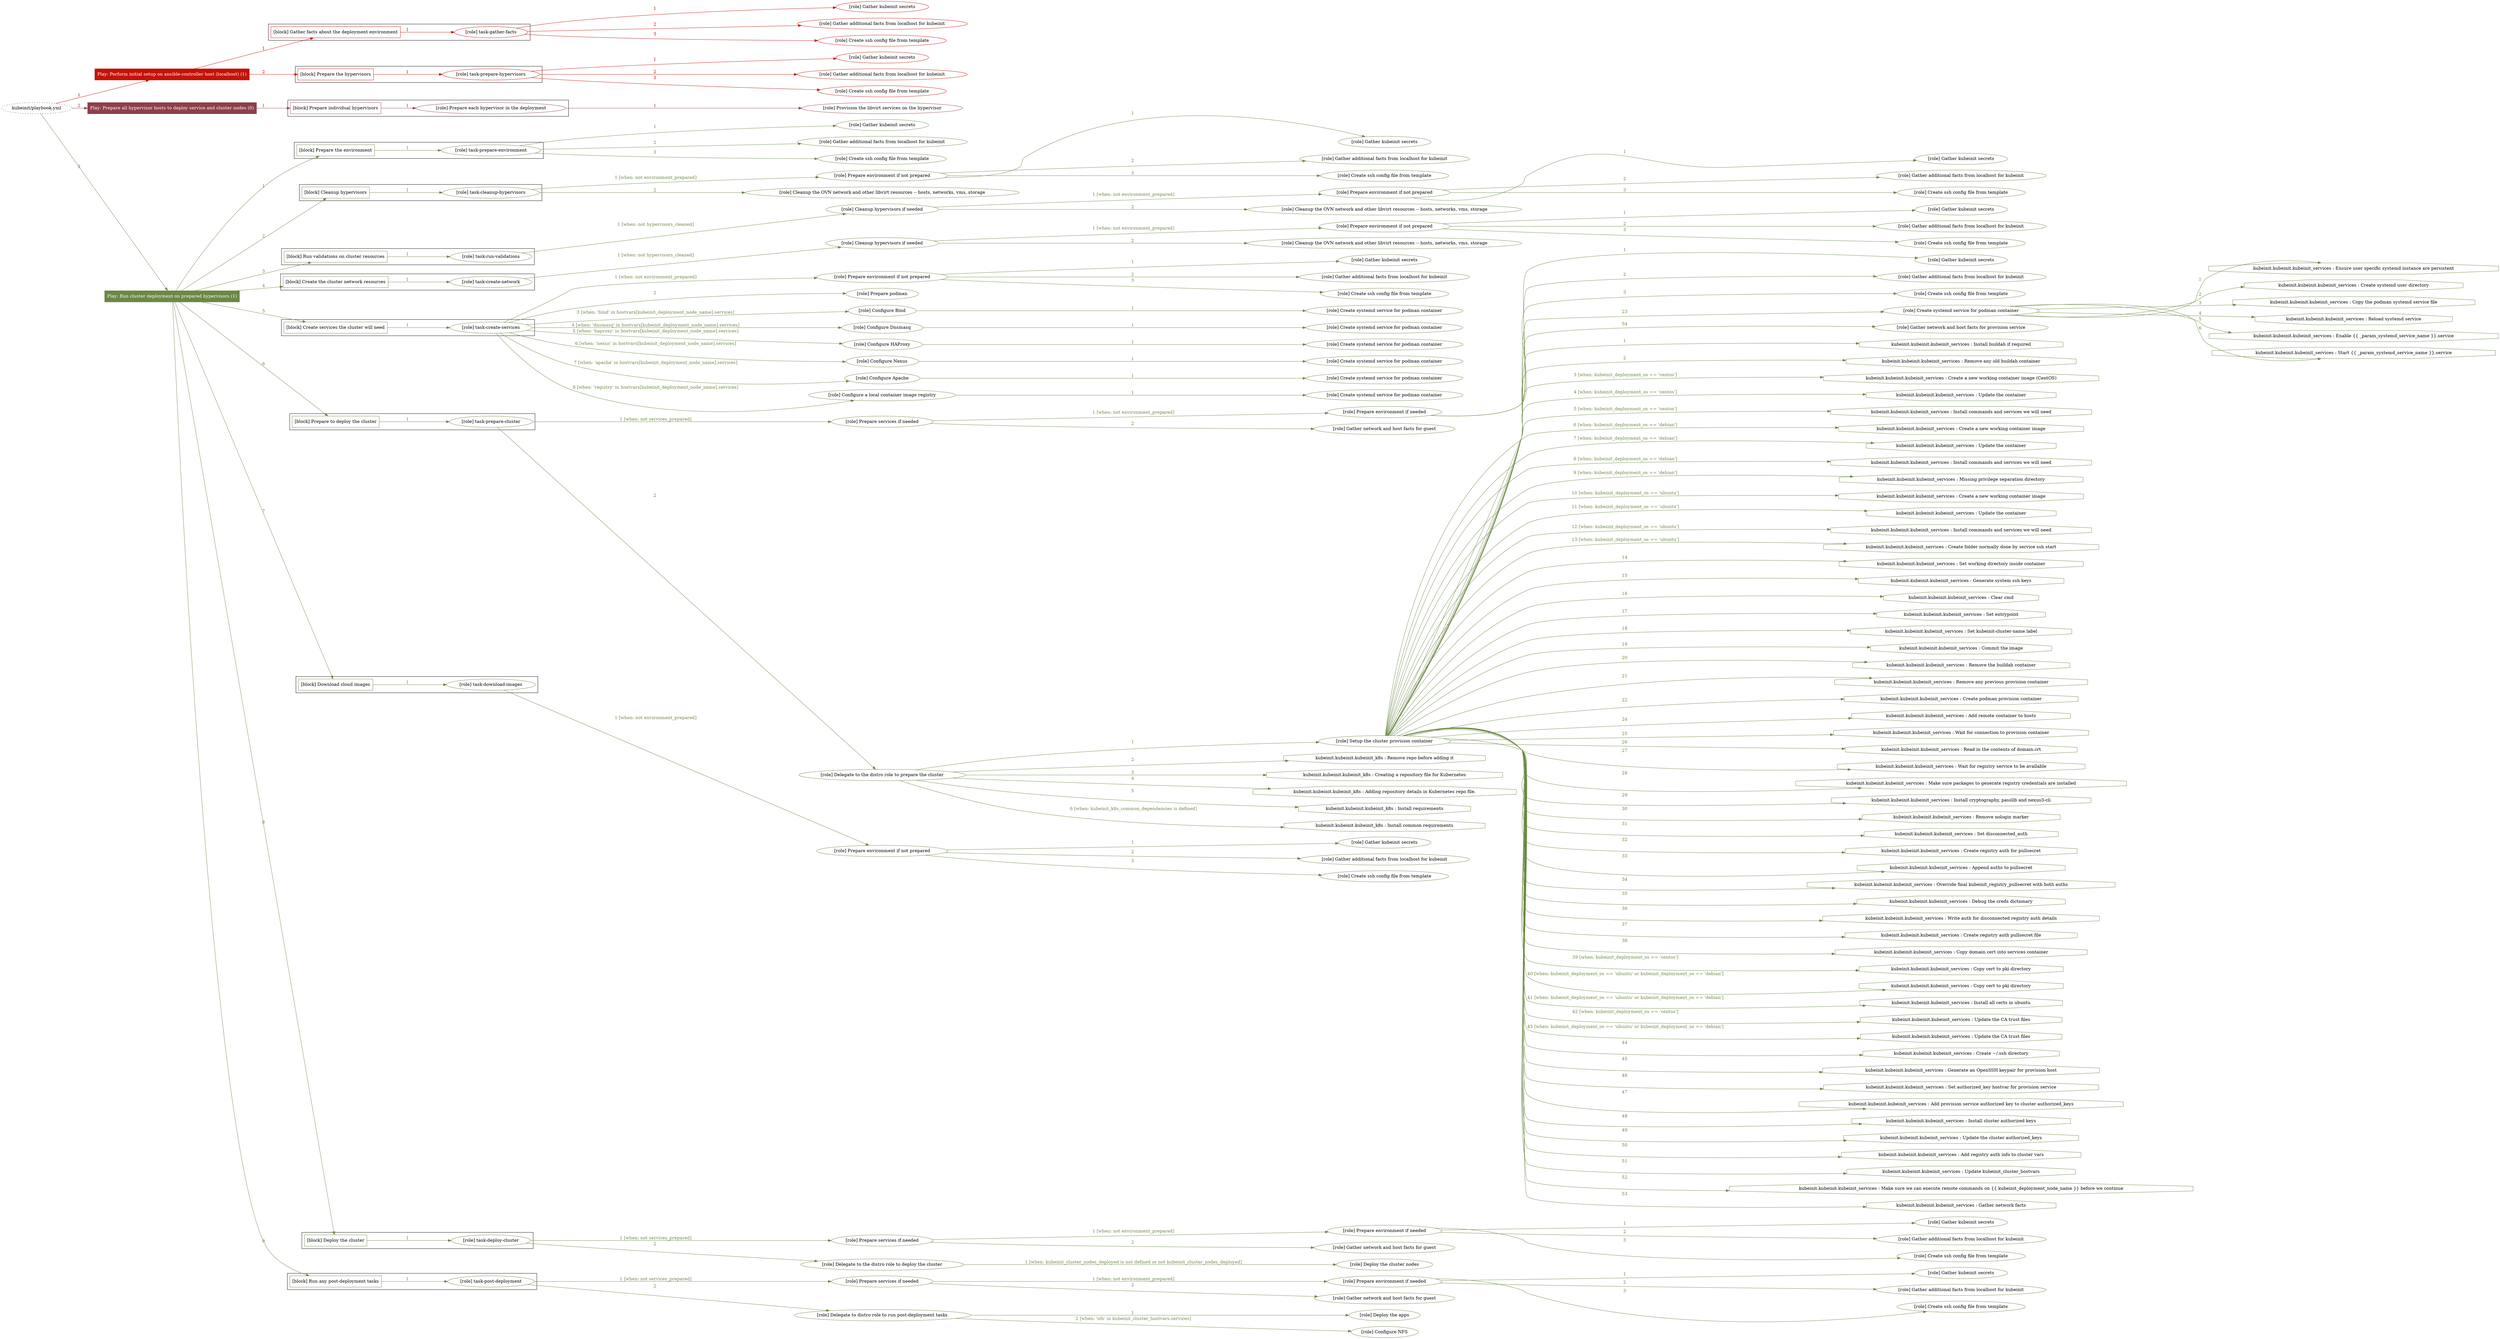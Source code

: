 digraph {
	graph [concentrate=true ordering=in rankdir=LR ratio=fill]
	edge [esep=5 sep=10]
	"kubeinit/playbook.yml" [URL="/home/runner/work/kubeinit/kubeinit/kubeinit/playbook.yml" id=playbook_e4768524 style=dotted]
	play_6a2e0be5 [label="Play: Perform initial setup on ansible-controller host (localhost) (1)" URL="/home/runner/work/kubeinit/kubeinit/kubeinit/playbook.yml" color="#c51207" fontcolor="#ffffff" id=play_6a2e0be5 shape=box style=filled tooltip=localhost]
	"kubeinit/playbook.yml" -> play_6a2e0be5 [label="1 " color="#c51207" fontcolor="#c51207" id=edge_ffc5ec91 labeltooltip="1 " tooltip="1 "]
	subgraph "Gather kubeinit secrets" {
		role_59e27a3d [label="[role] Gather kubeinit secrets" URL="/home/runner/.ansible/collections/ansible_collections/kubeinit/kubeinit/roles/kubeinit_prepare/tasks/gather_kubeinit_facts.yml" color="#c51207" id=role_59e27a3d tooltip="Gather kubeinit secrets"]
	}
	subgraph "Gather additional facts from localhost for kubeinit" {
		role_2a53e424 [label="[role] Gather additional facts from localhost for kubeinit" URL="/home/runner/.ansible/collections/ansible_collections/kubeinit/kubeinit/roles/kubeinit_prepare/tasks/gather_kubeinit_facts.yml" color="#c51207" id=role_2a53e424 tooltip="Gather additional facts from localhost for kubeinit"]
	}
	subgraph "Create ssh config file from template" {
		role_a511e42a [label="[role] Create ssh config file from template" URL="/home/runner/.ansible/collections/ansible_collections/kubeinit/kubeinit/roles/kubeinit_prepare/tasks/gather_kubeinit_facts.yml" color="#c51207" id=role_a511e42a tooltip="Create ssh config file from template"]
	}
	subgraph "task-gather-facts" {
		role_33b85806 [label="[role] task-gather-facts" URL="/home/runner/work/kubeinit/kubeinit/kubeinit/playbook.yml" color="#c51207" id=role_33b85806 tooltip="task-gather-facts"]
		role_33b85806 -> role_59e27a3d [label="1 " color="#c51207" fontcolor="#c51207" id=edge_804aef0a labeltooltip="1 " tooltip="1 "]
		role_33b85806 -> role_2a53e424 [label="2 " color="#c51207" fontcolor="#c51207" id=edge_8af76420 labeltooltip="2 " tooltip="2 "]
		role_33b85806 -> role_a511e42a [label="3 " color="#c51207" fontcolor="#c51207" id=edge_ca22cfc6 labeltooltip="3 " tooltip="3 "]
	}
	subgraph "Gather kubeinit secrets" {
		role_6cad86ed [label="[role] Gather kubeinit secrets" URL="/home/runner/.ansible/collections/ansible_collections/kubeinit/kubeinit/roles/kubeinit_prepare/tasks/gather_kubeinit_facts.yml" color="#c51207" id=role_6cad86ed tooltip="Gather kubeinit secrets"]
	}
	subgraph "Gather additional facts from localhost for kubeinit" {
		role_ef9499c7 [label="[role] Gather additional facts from localhost for kubeinit" URL="/home/runner/.ansible/collections/ansible_collections/kubeinit/kubeinit/roles/kubeinit_prepare/tasks/gather_kubeinit_facts.yml" color="#c51207" id=role_ef9499c7 tooltip="Gather additional facts from localhost for kubeinit"]
	}
	subgraph "Create ssh config file from template" {
		role_294e42ff [label="[role] Create ssh config file from template" URL="/home/runner/.ansible/collections/ansible_collections/kubeinit/kubeinit/roles/kubeinit_prepare/tasks/gather_kubeinit_facts.yml" color="#c51207" id=role_294e42ff tooltip="Create ssh config file from template"]
	}
	subgraph "task-prepare-hypervisors" {
		role_9753d58d [label="[role] task-prepare-hypervisors" URL="/home/runner/work/kubeinit/kubeinit/kubeinit/playbook.yml" color="#c51207" id=role_9753d58d tooltip="task-prepare-hypervisors"]
		role_9753d58d -> role_6cad86ed [label="1 " color="#c51207" fontcolor="#c51207" id=edge_50b7040a labeltooltip="1 " tooltip="1 "]
		role_9753d58d -> role_ef9499c7 [label="2 " color="#c51207" fontcolor="#c51207" id=edge_68342ff7 labeltooltip="2 " tooltip="2 "]
		role_9753d58d -> role_294e42ff [label="3 " color="#c51207" fontcolor="#c51207" id=edge_f82b6427 labeltooltip="3 " tooltip="3 "]
	}
	subgraph "Play: Perform initial setup on ansible-controller host (localhost) (1)" {
		play_6a2e0be5 -> block_53e259e4 [label=1 color="#c51207" fontcolor="#c51207" id=edge_f59562a0 labeltooltip=1 tooltip=1]
		subgraph cluster_block_53e259e4 {
			block_53e259e4 [label="[block] Gather facts about the deployment environment" URL="/home/runner/work/kubeinit/kubeinit/kubeinit/playbook.yml" color="#c51207" id=block_53e259e4 labeltooltip="Gather facts about the deployment environment" shape=box tooltip="Gather facts about the deployment environment"]
			block_53e259e4 -> role_33b85806 [label="1 " color="#c51207" fontcolor="#c51207" id=edge_427d56fb labeltooltip="1 " tooltip="1 "]
		}
		play_6a2e0be5 -> block_9b1c8986 [label=2 color="#c51207" fontcolor="#c51207" id=edge_79b91729 labeltooltip=2 tooltip=2]
		subgraph cluster_block_9b1c8986 {
			block_9b1c8986 [label="[block] Prepare the hypervisors" URL="/home/runner/work/kubeinit/kubeinit/kubeinit/playbook.yml" color="#c51207" id=block_9b1c8986 labeltooltip="Prepare the hypervisors" shape=box tooltip="Prepare the hypervisors"]
			block_9b1c8986 -> role_9753d58d [label="1 " color="#c51207" fontcolor="#c51207" id=edge_07cf7a14 labeltooltip="1 " tooltip="1 "]
		}
	}
	play_bd661031 [label="Play: Prepare all hypervisor hosts to deploy service and cluster nodes (0)" URL="/home/runner/work/kubeinit/kubeinit/kubeinit/playbook.yml" color="#8c4049" fontcolor="#ffffff" id=play_bd661031 shape=box style=filled tooltip="Play: Prepare all hypervisor hosts to deploy service and cluster nodes (0)"]
	"kubeinit/playbook.yml" -> play_bd661031 [label="2 " color="#8c4049" fontcolor="#8c4049" id=edge_d532b58b labeltooltip="2 " tooltip="2 "]
	subgraph "Provision the libvirt services on the hypervisor" {
		role_88fa6ce1 [label="[role] Provision the libvirt services on the hypervisor" URL="/home/runner/.ansible/collections/ansible_collections/kubeinit/kubeinit/roles/kubeinit_prepare/tasks/prepare_hypervisor.yml" color="#8c4049" id=role_88fa6ce1 tooltip="Provision the libvirt services on the hypervisor"]
	}
	subgraph "Prepare each hypervisor in the deployment" {
		role_e2ddad45 [label="[role] Prepare each hypervisor in the deployment" URL="/home/runner/work/kubeinit/kubeinit/kubeinit/playbook.yml" color="#8c4049" id=role_e2ddad45 tooltip="Prepare each hypervisor in the deployment"]
		role_e2ddad45 -> role_88fa6ce1 [label="1 " color="#8c4049" fontcolor="#8c4049" id=edge_aa7ccdcd labeltooltip="1 " tooltip="1 "]
	}
	subgraph "Play: Prepare all hypervisor hosts to deploy service and cluster nodes (0)" {
		play_bd661031 -> block_79920194 [label=1 color="#8c4049" fontcolor="#8c4049" id=edge_13861559 labeltooltip=1 tooltip=1]
		subgraph cluster_block_79920194 {
			block_79920194 [label="[block] Prepare individual hypervisors" URL="/home/runner/work/kubeinit/kubeinit/kubeinit/playbook.yml" color="#8c4049" id=block_79920194 labeltooltip="Prepare individual hypervisors" shape=box tooltip="Prepare individual hypervisors"]
			block_79920194 -> role_e2ddad45 [label="1 " color="#8c4049" fontcolor="#8c4049" id=edge_d285b2cf labeltooltip="1 " tooltip="1 "]
		}
	}
	play_93f0dfa2 [label="Play: Run cluster deployment on prepared hypervisors (1)" URL="/home/runner/work/kubeinit/kubeinit/kubeinit/playbook.yml" color="#6b8844" fontcolor="#ffffff" id=play_93f0dfa2 shape=box style=filled tooltip=localhost]
	"kubeinit/playbook.yml" -> play_93f0dfa2 [label="3 " color="#6b8844" fontcolor="#6b8844" id=edge_8dccf7e6 labeltooltip="3 " tooltip="3 "]
	subgraph "Gather kubeinit secrets" {
		role_6291cac2 [label="[role] Gather kubeinit secrets" URL="/home/runner/.ansible/collections/ansible_collections/kubeinit/kubeinit/roles/kubeinit_prepare/tasks/gather_kubeinit_facts.yml" color="#6b8844" id=role_6291cac2 tooltip="Gather kubeinit secrets"]
	}
	subgraph "Gather additional facts from localhost for kubeinit" {
		role_42488e5b [label="[role] Gather additional facts from localhost for kubeinit" URL="/home/runner/.ansible/collections/ansible_collections/kubeinit/kubeinit/roles/kubeinit_prepare/tasks/gather_kubeinit_facts.yml" color="#6b8844" id=role_42488e5b tooltip="Gather additional facts from localhost for kubeinit"]
	}
	subgraph "Create ssh config file from template" {
		role_a22fe7c2 [label="[role] Create ssh config file from template" URL="/home/runner/.ansible/collections/ansible_collections/kubeinit/kubeinit/roles/kubeinit_prepare/tasks/gather_kubeinit_facts.yml" color="#6b8844" id=role_a22fe7c2 tooltip="Create ssh config file from template"]
	}
	subgraph "task-prepare-environment" {
		role_e0ff97b0 [label="[role] task-prepare-environment" URL="/home/runner/work/kubeinit/kubeinit/kubeinit/playbook.yml" color="#6b8844" id=role_e0ff97b0 tooltip="task-prepare-environment"]
		role_e0ff97b0 -> role_6291cac2 [label="1 " color="#6b8844" fontcolor="#6b8844" id=edge_291b3710 labeltooltip="1 " tooltip="1 "]
		role_e0ff97b0 -> role_42488e5b [label="2 " color="#6b8844" fontcolor="#6b8844" id=edge_9f5056a0 labeltooltip="2 " tooltip="2 "]
		role_e0ff97b0 -> role_a22fe7c2 [label="3 " color="#6b8844" fontcolor="#6b8844" id=edge_dc809112 labeltooltip="3 " tooltip="3 "]
	}
	subgraph "Gather kubeinit secrets" {
		role_e914bca7 [label="[role] Gather kubeinit secrets" URL="/home/runner/.ansible/collections/ansible_collections/kubeinit/kubeinit/roles/kubeinit_prepare/tasks/gather_kubeinit_facts.yml" color="#6b8844" id=role_e914bca7 tooltip="Gather kubeinit secrets"]
	}
	subgraph "Gather additional facts from localhost for kubeinit" {
		role_b17543e3 [label="[role] Gather additional facts from localhost for kubeinit" URL="/home/runner/.ansible/collections/ansible_collections/kubeinit/kubeinit/roles/kubeinit_prepare/tasks/gather_kubeinit_facts.yml" color="#6b8844" id=role_b17543e3 tooltip="Gather additional facts from localhost for kubeinit"]
	}
	subgraph "Create ssh config file from template" {
		role_644fd3bb [label="[role] Create ssh config file from template" URL="/home/runner/.ansible/collections/ansible_collections/kubeinit/kubeinit/roles/kubeinit_prepare/tasks/gather_kubeinit_facts.yml" color="#6b8844" id=role_644fd3bb tooltip="Create ssh config file from template"]
	}
	subgraph "Prepare environment if not prepared" {
		role_4617d65f [label="[role] Prepare environment if not prepared" URL="/home/runner/.ansible/collections/ansible_collections/kubeinit/kubeinit/roles/kubeinit_prepare/tasks/cleanup_hypervisors.yml" color="#6b8844" id=role_4617d65f tooltip="Prepare environment if not prepared"]
		role_4617d65f -> role_e914bca7 [label="1 " color="#6b8844" fontcolor="#6b8844" id=edge_d606f61a labeltooltip="1 " tooltip="1 "]
		role_4617d65f -> role_b17543e3 [label="2 " color="#6b8844" fontcolor="#6b8844" id=edge_b9c4b8d8 labeltooltip="2 " tooltip="2 "]
		role_4617d65f -> role_644fd3bb [label="3 " color="#6b8844" fontcolor="#6b8844" id=edge_203cd751 labeltooltip="3 " tooltip="3 "]
	}
	subgraph "Cleanup the OVN network and other libvirt resources -- hosts, networks, vms, storage" {
		role_5a188ba4 [label="[role] Cleanup the OVN network and other libvirt resources -- hosts, networks, vms, storage" URL="/home/runner/.ansible/collections/ansible_collections/kubeinit/kubeinit/roles/kubeinit_prepare/tasks/cleanup_hypervisors.yml" color="#6b8844" id=role_5a188ba4 tooltip="Cleanup the OVN network and other libvirt resources -- hosts, networks, vms, storage"]
	}
	subgraph "task-cleanup-hypervisors" {
		role_25a5be66 [label="[role] task-cleanup-hypervisors" URL="/home/runner/work/kubeinit/kubeinit/kubeinit/playbook.yml" color="#6b8844" id=role_25a5be66 tooltip="task-cleanup-hypervisors"]
		role_25a5be66 -> role_4617d65f [label="1 [when: not environment_prepared]" color="#6b8844" fontcolor="#6b8844" id=edge_3e647f35 labeltooltip="1 [when: not environment_prepared]" tooltip="1 [when: not environment_prepared]"]
		role_25a5be66 -> role_5a188ba4 [label="2 " color="#6b8844" fontcolor="#6b8844" id=edge_fe03fe55 labeltooltip="2 " tooltip="2 "]
	}
	subgraph "Gather kubeinit secrets" {
		role_4e375c1d [label="[role] Gather kubeinit secrets" URL="/home/runner/.ansible/collections/ansible_collections/kubeinit/kubeinit/roles/kubeinit_prepare/tasks/gather_kubeinit_facts.yml" color="#6b8844" id=role_4e375c1d tooltip="Gather kubeinit secrets"]
	}
	subgraph "Gather additional facts from localhost for kubeinit" {
		role_f730e002 [label="[role] Gather additional facts from localhost for kubeinit" URL="/home/runner/.ansible/collections/ansible_collections/kubeinit/kubeinit/roles/kubeinit_prepare/tasks/gather_kubeinit_facts.yml" color="#6b8844" id=role_f730e002 tooltip="Gather additional facts from localhost for kubeinit"]
	}
	subgraph "Create ssh config file from template" {
		role_c78cf94a [label="[role] Create ssh config file from template" URL="/home/runner/.ansible/collections/ansible_collections/kubeinit/kubeinit/roles/kubeinit_prepare/tasks/gather_kubeinit_facts.yml" color="#6b8844" id=role_c78cf94a tooltip="Create ssh config file from template"]
	}
	subgraph "Prepare environment if not prepared" {
		role_1419b97b [label="[role] Prepare environment if not prepared" URL="/home/runner/.ansible/collections/ansible_collections/kubeinit/kubeinit/roles/kubeinit_prepare/tasks/cleanup_hypervisors.yml" color="#6b8844" id=role_1419b97b tooltip="Prepare environment if not prepared"]
		role_1419b97b -> role_4e375c1d [label="1 " color="#6b8844" fontcolor="#6b8844" id=edge_fe8bdc42 labeltooltip="1 " tooltip="1 "]
		role_1419b97b -> role_f730e002 [label="2 " color="#6b8844" fontcolor="#6b8844" id=edge_f6e0c460 labeltooltip="2 " tooltip="2 "]
		role_1419b97b -> role_c78cf94a [label="3 " color="#6b8844" fontcolor="#6b8844" id=edge_cef21e72 labeltooltip="3 " tooltip="3 "]
	}
	subgraph "Cleanup the OVN network and other libvirt resources -- hosts, networks, vms, storage" {
		role_00b54469 [label="[role] Cleanup the OVN network and other libvirt resources -- hosts, networks, vms, storage" URL="/home/runner/.ansible/collections/ansible_collections/kubeinit/kubeinit/roles/kubeinit_prepare/tasks/cleanup_hypervisors.yml" color="#6b8844" id=role_00b54469 tooltip="Cleanup the OVN network and other libvirt resources -- hosts, networks, vms, storage"]
	}
	subgraph "Cleanup hypervisors if needed" {
		role_4ccf8f34 [label="[role] Cleanup hypervisors if needed" URL="/home/runner/.ansible/collections/ansible_collections/kubeinit/kubeinit/roles/kubeinit_validations/tasks/main.yml" color="#6b8844" id=role_4ccf8f34 tooltip="Cleanup hypervisors if needed"]
		role_4ccf8f34 -> role_1419b97b [label="1 [when: not environment_prepared]" color="#6b8844" fontcolor="#6b8844" id=edge_7f5d8a87 labeltooltip="1 [when: not environment_prepared]" tooltip="1 [when: not environment_prepared]"]
		role_4ccf8f34 -> role_00b54469 [label="2 " color="#6b8844" fontcolor="#6b8844" id=edge_4a6bbe5d labeltooltip="2 " tooltip="2 "]
	}
	subgraph "task-run-validations" {
		role_dbf0d30f [label="[role] task-run-validations" URL="/home/runner/work/kubeinit/kubeinit/kubeinit/playbook.yml" color="#6b8844" id=role_dbf0d30f tooltip="task-run-validations"]
		role_dbf0d30f -> role_4ccf8f34 [label="1 [when: not hypervisors_cleaned]" color="#6b8844" fontcolor="#6b8844" id=edge_ef7fadd6 labeltooltip="1 [when: not hypervisors_cleaned]" tooltip="1 [when: not hypervisors_cleaned]"]
	}
	subgraph "Gather kubeinit secrets" {
		role_e51dccb5 [label="[role] Gather kubeinit secrets" URL="/home/runner/.ansible/collections/ansible_collections/kubeinit/kubeinit/roles/kubeinit_prepare/tasks/gather_kubeinit_facts.yml" color="#6b8844" id=role_e51dccb5 tooltip="Gather kubeinit secrets"]
	}
	subgraph "Gather additional facts from localhost for kubeinit" {
		role_b84460ac [label="[role] Gather additional facts from localhost for kubeinit" URL="/home/runner/.ansible/collections/ansible_collections/kubeinit/kubeinit/roles/kubeinit_prepare/tasks/gather_kubeinit_facts.yml" color="#6b8844" id=role_b84460ac tooltip="Gather additional facts from localhost for kubeinit"]
	}
	subgraph "Create ssh config file from template" {
		role_8cce0eb0 [label="[role] Create ssh config file from template" URL="/home/runner/.ansible/collections/ansible_collections/kubeinit/kubeinit/roles/kubeinit_prepare/tasks/gather_kubeinit_facts.yml" color="#6b8844" id=role_8cce0eb0 tooltip="Create ssh config file from template"]
	}
	subgraph "Prepare environment if not prepared" {
		role_28591395 [label="[role] Prepare environment if not prepared" URL="/home/runner/.ansible/collections/ansible_collections/kubeinit/kubeinit/roles/kubeinit_prepare/tasks/cleanup_hypervisors.yml" color="#6b8844" id=role_28591395 tooltip="Prepare environment if not prepared"]
		role_28591395 -> role_e51dccb5 [label="1 " color="#6b8844" fontcolor="#6b8844" id=edge_8a9fb1a6 labeltooltip="1 " tooltip="1 "]
		role_28591395 -> role_b84460ac [label="2 " color="#6b8844" fontcolor="#6b8844" id=edge_5da9d235 labeltooltip="2 " tooltip="2 "]
		role_28591395 -> role_8cce0eb0 [label="3 " color="#6b8844" fontcolor="#6b8844" id=edge_4abd544f labeltooltip="3 " tooltip="3 "]
	}
	subgraph "Cleanup the OVN network and other libvirt resources -- hosts, networks, vms, storage" {
		role_392ba9d6 [label="[role] Cleanup the OVN network and other libvirt resources -- hosts, networks, vms, storage" URL="/home/runner/.ansible/collections/ansible_collections/kubeinit/kubeinit/roles/kubeinit_prepare/tasks/cleanup_hypervisors.yml" color="#6b8844" id=role_392ba9d6 tooltip="Cleanup the OVN network and other libvirt resources -- hosts, networks, vms, storage"]
	}
	subgraph "Cleanup hypervisors if needed" {
		role_72015ef4 [label="[role] Cleanup hypervisors if needed" URL="/home/runner/.ansible/collections/ansible_collections/kubeinit/kubeinit/roles/kubeinit_libvirt/tasks/create_network.yml" color="#6b8844" id=role_72015ef4 tooltip="Cleanup hypervisors if needed"]
		role_72015ef4 -> role_28591395 [label="1 [when: not environment_prepared]" color="#6b8844" fontcolor="#6b8844" id=edge_c5b78062 labeltooltip="1 [when: not environment_prepared]" tooltip="1 [when: not environment_prepared]"]
		role_72015ef4 -> role_392ba9d6 [label="2 " color="#6b8844" fontcolor="#6b8844" id=edge_e88d57ef labeltooltip="2 " tooltip="2 "]
	}
	subgraph "task-create-network" {
		role_26695ea4 [label="[role] task-create-network" URL="/home/runner/work/kubeinit/kubeinit/kubeinit/playbook.yml" color="#6b8844" id=role_26695ea4 tooltip="task-create-network"]
		role_26695ea4 -> role_72015ef4 [label="1 [when: not hypervisors_cleaned]" color="#6b8844" fontcolor="#6b8844" id=edge_b7d30bdc labeltooltip="1 [when: not hypervisors_cleaned]" tooltip="1 [when: not hypervisors_cleaned]"]
	}
	subgraph "Gather kubeinit secrets" {
		role_2a576e39 [label="[role] Gather kubeinit secrets" URL="/home/runner/.ansible/collections/ansible_collections/kubeinit/kubeinit/roles/kubeinit_prepare/tasks/gather_kubeinit_facts.yml" color="#6b8844" id=role_2a576e39 tooltip="Gather kubeinit secrets"]
	}
	subgraph "Gather additional facts from localhost for kubeinit" {
		role_fdc21bf8 [label="[role] Gather additional facts from localhost for kubeinit" URL="/home/runner/.ansible/collections/ansible_collections/kubeinit/kubeinit/roles/kubeinit_prepare/tasks/gather_kubeinit_facts.yml" color="#6b8844" id=role_fdc21bf8 tooltip="Gather additional facts from localhost for kubeinit"]
	}
	subgraph "Create ssh config file from template" {
		role_da2b3603 [label="[role] Create ssh config file from template" URL="/home/runner/.ansible/collections/ansible_collections/kubeinit/kubeinit/roles/kubeinit_prepare/tasks/gather_kubeinit_facts.yml" color="#6b8844" id=role_da2b3603 tooltip="Create ssh config file from template"]
	}
	subgraph "Prepare environment if not prepared" {
		role_0bf502cb [label="[role] Prepare environment if not prepared" URL="/home/runner/.ansible/collections/ansible_collections/kubeinit/kubeinit/roles/kubeinit_services/tasks/main.yml" color="#6b8844" id=role_0bf502cb tooltip="Prepare environment if not prepared"]
		role_0bf502cb -> role_2a576e39 [label="1 " color="#6b8844" fontcolor="#6b8844" id=edge_c45d1444 labeltooltip="1 " tooltip="1 "]
		role_0bf502cb -> role_fdc21bf8 [label="2 " color="#6b8844" fontcolor="#6b8844" id=edge_2c6d891b labeltooltip="2 " tooltip="2 "]
		role_0bf502cb -> role_da2b3603 [label="3 " color="#6b8844" fontcolor="#6b8844" id=edge_97d191f8 labeltooltip="3 " tooltip="3 "]
	}
	subgraph "Prepare podman" {
		role_1a547a47 [label="[role] Prepare podman" URL="/home/runner/.ansible/collections/ansible_collections/kubeinit/kubeinit/roles/kubeinit_services/tasks/00_create_service_pod.yml" color="#6b8844" id=role_1a547a47 tooltip="Prepare podman"]
	}
	subgraph "Create systemd service for podman container" {
		role_39db0d4e [label="[role] Create systemd service for podman container" URL="/home/runner/.ansible/collections/ansible_collections/kubeinit/kubeinit/roles/kubeinit_bind/tasks/main.yml" color="#6b8844" id=role_39db0d4e tooltip="Create systemd service for podman container"]
	}
	subgraph "Configure Bind" {
		role_058225cd [label="[role] Configure Bind" URL="/home/runner/.ansible/collections/ansible_collections/kubeinit/kubeinit/roles/kubeinit_services/tasks/start_services_containers.yml" color="#6b8844" id=role_058225cd tooltip="Configure Bind"]
		role_058225cd -> role_39db0d4e [label="1 " color="#6b8844" fontcolor="#6b8844" id=edge_6b356434 labeltooltip="1 " tooltip="1 "]
	}
	subgraph "Create systemd service for podman container" {
		role_8b34cba0 [label="[role] Create systemd service for podman container" URL="/home/runner/.ansible/collections/ansible_collections/kubeinit/kubeinit/roles/kubeinit_dnsmasq/tasks/main.yml" color="#6b8844" id=role_8b34cba0 tooltip="Create systemd service for podman container"]
	}
	subgraph "Configure Dnsmasq" {
		role_313950d6 [label="[role] Configure Dnsmasq" URL="/home/runner/.ansible/collections/ansible_collections/kubeinit/kubeinit/roles/kubeinit_services/tasks/start_services_containers.yml" color="#6b8844" id=role_313950d6 tooltip="Configure Dnsmasq"]
		role_313950d6 -> role_8b34cba0 [label="1 " color="#6b8844" fontcolor="#6b8844" id=edge_4166b196 labeltooltip="1 " tooltip="1 "]
	}
	subgraph "Create systemd service for podman container" {
		role_b7b63cd8 [label="[role] Create systemd service for podman container" URL="/home/runner/.ansible/collections/ansible_collections/kubeinit/kubeinit/roles/kubeinit_haproxy/tasks/main.yml" color="#6b8844" id=role_b7b63cd8 tooltip="Create systemd service for podman container"]
	}
	subgraph "Configure HAProxy" {
		role_3daa75c0 [label="[role] Configure HAProxy" URL="/home/runner/.ansible/collections/ansible_collections/kubeinit/kubeinit/roles/kubeinit_services/tasks/start_services_containers.yml" color="#6b8844" id=role_3daa75c0 tooltip="Configure HAProxy"]
		role_3daa75c0 -> role_b7b63cd8 [label="1 " color="#6b8844" fontcolor="#6b8844" id=edge_04417019 labeltooltip="1 " tooltip="1 "]
	}
	subgraph "Create systemd service for podman container" {
		role_28854e4d [label="[role] Create systemd service for podman container" URL="/home/runner/.ansible/collections/ansible_collections/kubeinit/kubeinit/roles/kubeinit_nexus/tasks/main.yml" color="#6b8844" id=role_28854e4d tooltip="Create systemd service for podman container"]
	}
	subgraph "Configure Nexus" {
		role_a4d29db6 [label="[role] Configure Nexus" URL="/home/runner/.ansible/collections/ansible_collections/kubeinit/kubeinit/roles/kubeinit_services/tasks/start_services_containers.yml" color="#6b8844" id=role_a4d29db6 tooltip="Configure Nexus"]
		role_a4d29db6 -> role_28854e4d [label="1 " color="#6b8844" fontcolor="#6b8844" id=edge_1052b17c labeltooltip="1 " tooltip="1 "]
	}
	subgraph "Create systemd service for podman container" {
		role_0fc823f9 [label="[role] Create systemd service for podman container" URL="/home/runner/.ansible/collections/ansible_collections/kubeinit/kubeinit/roles/kubeinit_apache/tasks/main.yml" color="#6b8844" id=role_0fc823f9 tooltip="Create systemd service for podman container"]
	}
	subgraph "Configure Apache" {
		role_755c1cb3 [label="[role] Configure Apache" URL="/home/runner/.ansible/collections/ansible_collections/kubeinit/kubeinit/roles/kubeinit_services/tasks/start_services_containers.yml" color="#6b8844" id=role_755c1cb3 tooltip="Configure Apache"]
		role_755c1cb3 -> role_0fc823f9 [label="1 " color="#6b8844" fontcolor="#6b8844" id=edge_d67c5174 labeltooltip="1 " tooltip="1 "]
	}
	subgraph "Create systemd service for podman container" {
		role_a81862b7 [label="[role] Create systemd service for podman container" URL="/home/runner/.ansible/collections/ansible_collections/kubeinit/kubeinit/roles/kubeinit_registry/tasks/main.yml" color="#6b8844" id=role_a81862b7 tooltip="Create systemd service for podman container"]
	}
	subgraph "Configure a local container image registry" {
		role_967d5a84 [label="[role] Configure a local container image registry" URL="/home/runner/.ansible/collections/ansible_collections/kubeinit/kubeinit/roles/kubeinit_services/tasks/start_services_containers.yml" color="#6b8844" id=role_967d5a84 tooltip="Configure a local container image registry"]
		role_967d5a84 -> role_a81862b7 [label="1 " color="#6b8844" fontcolor="#6b8844" id=edge_dfe1cdc8 labeltooltip="1 " tooltip="1 "]
	}
	subgraph "task-create-services" {
		role_c0ce4fd9 [label="[role] task-create-services" URL="/home/runner/work/kubeinit/kubeinit/kubeinit/playbook.yml" color="#6b8844" id=role_c0ce4fd9 tooltip="task-create-services"]
		role_c0ce4fd9 -> role_0bf502cb [label="1 [when: not environment_prepared]" color="#6b8844" fontcolor="#6b8844" id=edge_509a0c36 labeltooltip="1 [when: not environment_prepared]" tooltip="1 [when: not environment_prepared]"]
		role_c0ce4fd9 -> role_1a547a47 [label="2 " color="#6b8844" fontcolor="#6b8844" id=edge_c69c52d4 labeltooltip="2 " tooltip="2 "]
		role_c0ce4fd9 -> role_058225cd [label="3 [when: 'bind' in hostvars[kubeinit_deployment_node_name].services]" color="#6b8844" fontcolor="#6b8844" id=edge_7a0e0ea7 labeltooltip="3 [when: 'bind' in hostvars[kubeinit_deployment_node_name].services]" tooltip="3 [when: 'bind' in hostvars[kubeinit_deployment_node_name].services]"]
		role_c0ce4fd9 -> role_313950d6 [label="4 [when: 'dnsmasq' in hostvars[kubeinit_deployment_node_name].services]" color="#6b8844" fontcolor="#6b8844" id=edge_e8658988 labeltooltip="4 [when: 'dnsmasq' in hostvars[kubeinit_deployment_node_name].services]" tooltip="4 [when: 'dnsmasq' in hostvars[kubeinit_deployment_node_name].services]"]
		role_c0ce4fd9 -> role_3daa75c0 [label="5 [when: 'haproxy' in hostvars[kubeinit_deployment_node_name].services]" color="#6b8844" fontcolor="#6b8844" id=edge_032d90be labeltooltip="5 [when: 'haproxy' in hostvars[kubeinit_deployment_node_name].services]" tooltip="5 [when: 'haproxy' in hostvars[kubeinit_deployment_node_name].services]"]
		role_c0ce4fd9 -> role_a4d29db6 [label="6 [when: 'nexus' in hostvars[kubeinit_deployment_node_name].services]" color="#6b8844" fontcolor="#6b8844" id=edge_b6b4a9fb labeltooltip="6 [when: 'nexus' in hostvars[kubeinit_deployment_node_name].services]" tooltip="6 [when: 'nexus' in hostvars[kubeinit_deployment_node_name].services]"]
		role_c0ce4fd9 -> role_755c1cb3 [label="7 [when: 'apache' in hostvars[kubeinit_deployment_node_name].services]" color="#6b8844" fontcolor="#6b8844" id=edge_4fc9992d labeltooltip="7 [when: 'apache' in hostvars[kubeinit_deployment_node_name].services]" tooltip="7 [when: 'apache' in hostvars[kubeinit_deployment_node_name].services]"]
		role_c0ce4fd9 -> role_967d5a84 [label="8 [when: 'registry' in hostvars[kubeinit_deployment_node_name].services]" color="#6b8844" fontcolor="#6b8844" id=edge_6bc699d4 labeltooltip="8 [when: 'registry' in hostvars[kubeinit_deployment_node_name].services]" tooltip="8 [when: 'registry' in hostvars[kubeinit_deployment_node_name].services]"]
	}
	subgraph "Gather kubeinit secrets" {
		role_ce0454b2 [label="[role] Gather kubeinit secrets" URL="/home/runner/.ansible/collections/ansible_collections/kubeinit/kubeinit/roles/kubeinit_prepare/tasks/gather_kubeinit_facts.yml" color="#6b8844" id=role_ce0454b2 tooltip="Gather kubeinit secrets"]
	}
	subgraph "Gather additional facts from localhost for kubeinit" {
		role_11cbe82d [label="[role] Gather additional facts from localhost for kubeinit" URL="/home/runner/.ansible/collections/ansible_collections/kubeinit/kubeinit/roles/kubeinit_prepare/tasks/gather_kubeinit_facts.yml" color="#6b8844" id=role_11cbe82d tooltip="Gather additional facts from localhost for kubeinit"]
	}
	subgraph "Create ssh config file from template" {
		role_2a08495e [label="[role] Create ssh config file from template" URL="/home/runner/.ansible/collections/ansible_collections/kubeinit/kubeinit/roles/kubeinit_prepare/tasks/gather_kubeinit_facts.yml" color="#6b8844" id=role_2a08495e tooltip="Create ssh config file from template"]
	}
	subgraph "Prepare environment if needed" {
		role_b6042d82 [label="[role] Prepare environment if needed" URL="/home/runner/.ansible/collections/ansible_collections/kubeinit/kubeinit/roles/kubeinit_services/tasks/prepare_services.yml" color="#6b8844" id=role_b6042d82 tooltip="Prepare environment if needed"]
		role_b6042d82 -> role_ce0454b2 [label="1 " color="#6b8844" fontcolor="#6b8844" id=edge_de05113d labeltooltip="1 " tooltip="1 "]
		role_b6042d82 -> role_11cbe82d [label="2 " color="#6b8844" fontcolor="#6b8844" id=edge_2dc85efa labeltooltip="2 " tooltip="2 "]
		role_b6042d82 -> role_2a08495e [label="3 " color="#6b8844" fontcolor="#6b8844" id=edge_3c294100 labeltooltip="3 " tooltip="3 "]
	}
	subgraph "Gather network and host facts for guest" {
		role_132ad3d5 [label="[role] Gather network and host facts for guest" URL="/home/runner/.ansible/collections/ansible_collections/kubeinit/kubeinit/roles/kubeinit_services/tasks/prepare_services.yml" color="#6b8844" id=role_132ad3d5 tooltip="Gather network and host facts for guest"]
	}
	subgraph "Prepare services if needed" {
		role_159de51f [label="[role] Prepare services if needed" URL="/home/runner/.ansible/collections/ansible_collections/kubeinit/kubeinit/roles/kubeinit_prepare/tasks/prepare_cluster.yml" color="#6b8844" id=role_159de51f tooltip="Prepare services if needed"]
		role_159de51f -> role_b6042d82 [label="1 [when: not environment_prepared]" color="#6b8844" fontcolor="#6b8844" id=edge_4bd1a94a labeltooltip="1 [when: not environment_prepared]" tooltip="1 [when: not environment_prepared]"]
		role_159de51f -> role_132ad3d5 [label="2 " color="#6b8844" fontcolor="#6b8844" id=edge_4772f3ca labeltooltip="2 " tooltip="2 "]
	}
	subgraph "Create systemd service for podman container" {
		role_555b098b [label="[role] Create systemd service for podman container" URL="/home/runner/.ansible/collections/ansible_collections/kubeinit/kubeinit/roles/kubeinit_services/tasks/create_provision_container.yml" color="#6b8844" id=role_555b098b tooltip="Create systemd service for podman container"]
		task_d5fcece9 [label="kubeinit.kubeinit.kubeinit_services : Ensure user specific systemd instance are persistent" URL="/home/runner/.ansible/collections/ansible_collections/kubeinit/kubeinit/roles/kubeinit_services/tasks/create_managed_service.yml" color="#6b8844" id=task_d5fcece9 shape=octagon tooltip="kubeinit.kubeinit.kubeinit_services : Ensure user specific systemd instance are persistent"]
		role_555b098b -> task_d5fcece9 [label="1 " color="#6b8844" fontcolor="#6b8844" id=edge_52f0f015 labeltooltip="1 " tooltip="1 "]
		task_5982f76b [label="kubeinit.kubeinit.kubeinit_services : Create systemd user directory" URL="/home/runner/.ansible/collections/ansible_collections/kubeinit/kubeinit/roles/kubeinit_services/tasks/create_managed_service.yml" color="#6b8844" id=task_5982f76b shape=octagon tooltip="kubeinit.kubeinit.kubeinit_services : Create systemd user directory"]
		role_555b098b -> task_5982f76b [label="2 " color="#6b8844" fontcolor="#6b8844" id=edge_5a3e940a labeltooltip="2 " tooltip="2 "]
		task_2932008d [label="kubeinit.kubeinit.kubeinit_services : Copy the podman systemd service file" URL="/home/runner/.ansible/collections/ansible_collections/kubeinit/kubeinit/roles/kubeinit_services/tasks/create_managed_service.yml" color="#6b8844" id=task_2932008d shape=octagon tooltip="kubeinit.kubeinit.kubeinit_services : Copy the podman systemd service file"]
		role_555b098b -> task_2932008d [label="3 " color="#6b8844" fontcolor="#6b8844" id=edge_d2a11d9d labeltooltip="3 " tooltip="3 "]
		task_7ffdac08 [label="kubeinit.kubeinit.kubeinit_services : Reload systemd service" URL="/home/runner/.ansible/collections/ansible_collections/kubeinit/kubeinit/roles/kubeinit_services/tasks/create_managed_service.yml" color="#6b8844" id=task_7ffdac08 shape=octagon tooltip="kubeinit.kubeinit.kubeinit_services : Reload systemd service"]
		role_555b098b -> task_7ffdac08 [label="4 " color="#6b8844" fontcolor="#6b8844" id=edge_d9eb41f5 labeltooltip="4 " tooltip="4 "]
		task_229a66cc [label="kubeinit.kubeinit.kubeinit_services : Enable {{ _param_systemd_service_name }}.service" URL="/home/runner/.ansible/collections/ansible_collections/kubeinit/kubeinit/roles/kubeinit_services/tasks/create_managed_service.yml" color="#6b8844" id=task_229a66cc shape=octagon tooltip="kubeinit.kubeinit.kubeinit_services : Enable {{ _param_systemd_service_name }}.service"]
		role_555b098b -> task_229a66cc [label="5 " color="#6b8844" fontcolor="#6b8844" id=edge_3070f784 labeltooltip="5 " tooltip="5 "]
		task_f4e10dcc [label="kubeinit.kubeinit.kubeinit_services : Start {{ _param_systemd_service_name }}.service" URL="/home/runner/.ansible/collections/ansible_collections/kubeinit/kubeinit/roles/kubeinit_services/tasks/create_managed_service.yml" color="#6b8844" id=task_f4e10dcc shape=octagon tooltip="kubeinit.kubeinit.kubeinit_services : Start {{ _param_systemd_service_name }}.service"]
		role_555b098b -> task_f4e10dcc [label="6 " color="#6b8844" fontcolor="#6b8844" id=edge_8c4816e5 labeltooltip="6 " tooltip="6 "]
	}
	subgraph "Gather network and host facts for provision service" {
		role_b15da47a [label="[role] Gather network and host facts for provision service" URL="/home/runner/.ansible/collections/ansible_collections/kubeinit/kubeinit/roles/kubeinit_services/tasks/create_provision_container.yml" color="#6b8844" id=role_b15da47a tooltip="Gather network and host facts for provision service"]
	}
	subgraph "Setup the cluster provision container" {
		role_a9be2b4b [label="[role] Setup the cluster provision container" URL="/home/runner/.ansible/collections/ansible_collections/kubeinit/kubeinit/roles/kubeinit_k8s/tasks/prepare_cluster.yml" color="#6b8844" id=role_a9be2b4b tooltip="Setup the cluster provision container"]
		task_46c56443 [label="kubeinit.kubeinit.kubeinit_services : Install buildah if required" URL="/home/runner/.ansible/collections/ansible_collections/kubeinit/kubeinit/roles/kubeinit_services/tasks/create_provision_container.yml" color="#6b8844" id=task_46c56443 shape=octagon tooltip="kubeinit.kubeinit.kubeinit_services : Install buildah if required"]
		role_a9be2b4b -> task_46c56443 [label="1 " color="#6b8844" fontcolor="#6b8844" id=edge_1c32625c labeltooltip="1 " tooltip="1 "]
		task_b9c1beea [label="kubeinit.kubeinit.kubeinit_services : Remove any old buildah container" URL="/home/runner/.ansible/collections/ansible_collections/kubeinit/kubeinit/roles/kubeinit_services/tasks/create_provision_container.yml" color="#6b8844" id=task_b9c1beea shape=octagon tooltip="kubeinit.kubeinit.kubeinit_services : Remove any old buildah container"]
		role_a9be2b4b -> task_b9c1beea [label="2 " color="#6b8844" fontcolor="#6b8844" id=edge_34d40e3c labeltooltip="2 " tooltip="2 "]
		task_3096b7cb [label="kubeinit.kubeinit.kubeinit_services : Create a new working container image (CentOS)" URL="/home/runner/.ansible/collections/ansible_collections/kubeinit/kubeinit/roles/kubeinit_services/tasks/create_provision_container.yml" color="#6b8844" id=task_3096b7cb shape=octagon tooltip="kubeinit.kubeinit.kubeinit_services : Create a new working container image (CentOS)"]
		role_a9be2b4b -> task_3096b7cb [label="3 [when: kubeinit_deployment_os == 'centos']" color="#6b8844" fontcolor="#6b8844" id=edge_c72b1394 labeltooltip="3 [when: kubeinit_deployment_os == 'centos']" tooltip="3 [when: kubeinit_deployment_os == 'centos']"]
		task_127a995a [label="kubeinit.kubeinit.kubeinit_services : Update the container" URL="/home/runner/.ansible/collections/ansible_collections/kubeinit/kubeinit/roles/kubeinit_services/tasks/create_provision_container.yml" color="#6b8844" id=task_127a995a shape=octagon tooltip="kubeinit.kubeinit.kubeinit_services : Update the container"]
		role_a9be2b4b -> task_127a995a [label="4 [when: kubeinit_deployment_os == 'centos']" color="#6b8844" fontcolor="#6b8844" id=edge_9083b15d labeltooltip="4 [when: kubeinit_deployment_os == 'centos']" tooltip="4 [when: kubeinit_deployment_os == 'centos']"]
		task_b9d0e908 [label="kubeinit.kubeinit.kubeinit_services : Install commands and services we will need" URL="/home/runner/.ansible/collections/ansible_collections/kubeinit/kubeinit/roles/kubeinit_services/tasks/create_provision_container.yml" color="#6b8844" id=task_b9d0e908 shape=octagon tooltip="kubeinit.kubeinit.kubeinit_services : Install commands and services we will need"]
		role_a9be2b4b -> task_b9d0e908 [label="5 [when: kubeinit_deployment_os == 'centos']" color="#6b8844" fontcolor="#6b8844" id=edge_0ab24c40 labeltooltip="5 [when: kubeinit_deployment_os == 'centos']" tooltip="5 [when: kubeinit_deployment_os == 'centos']"]
		task_59ccddb5 [label="kubeinit.kubeinit.kubeinit_services : Create a new working container image" URL="/home/runner/.ansible/collections/ansible_collections/kubeinit/kubeinit/roles/kubeinit_services/tasks/create_provision_container.yml" color="#6b8844" id=task_59ccddb5 shape=octagon tooltip="kubeinit.kubeinit.kubeinit_services : Create a new working container image"]
		role_a9be2b4b -> task_59ccddb5 [label="6 [when: kubeinit_deployment_os == 'debian']" color="#6b8844" fontcolor="#6b8844" id=edge_b878e439 labeltooltip="6 [when: kubeinit_deployment_os == 'debian']" tooltip="6 [when: kubeinit_deployment_os == 'debian']"]
		task_fcc01d79 [label="kubeinit.kubeinit.kubeinit_services : Update the container" URL="/home/runner/.ansible/collections/ansible_collections/kubeinit/kubeinit/roles/kubeinit_services/tasks/create_provision_container.yml" color="#6b8844" id=task_fcc01d79 shape=octagon tooltip="kubeinit.kubeinit.kubeinit_services : Update the container"]
		role_a9be2b4b -> task_fcc01d79 [label="7 [when: kubeinit_deployment_os == 'debian']" color="#6b8844" fontcolor="#6b8844" id=edge_7be07b2b labeltooltip="7 [when: kubeinit_deployment_os == 'debian']" tooltip="7 [when: kubeinit_deployment_os == 'debian']"]
		task_4de66a4a [label="kubeinit.kubeinit.kubeinit_services : Install commands and services we will need" URL="/home/runner/.ansible/collections/ansible_collections/kubeinit/kubeinit/roles/kubeinit_services/tasks/create_provision_container.yml" color="#6b8844" id=task_4de66a4a shape=octagon tooltip="kubeinit.kubeinit.kubeinit_services : Install commands and services we will need"]
		role_a9be2b4b -> task_4de66a4a [label="8 [when: kubeinit_deployment_os == 'debian']" color="#6b8844" fontcolor="#6b8844" id=edge_bdde69a5 labeltooltip="8 [when: kubeinit_deployment_os == 'debian']" tooltip="8 [when: kubeinit_deployment_os == 'debian']"]
		task_65d56b81 [label="kubeinit.kubeinit.kubeinit_services : Missing privilege separation directory" URL="/home/runner/.ansible/collections/ansible_collections/kubeinit/kubeinit/roles/kubeinit_services/tasks/create_provision_container.yml" color="#6b8844" id=task_65d56b81 shape=octagon tooltip="kubeinit.kubeinit.kubeinit_services : Missing privilege separation directory"]
		role_a9be2b4b -> task_65d56b81 [label="9 [when: kubeinit_deployment_os == 'debian']" color="#6b8844" fontcolor="#6b8844" id=edge_1c1c5bd2 labeltooltip="9 [when: kubeinit_deployment_os == 'debian']" tooltip="9 [when: kubeinit_deployment_os == 'debian']"]
		task_239c9555 [label="kubeinit.kubeinit.kubeinit_services : Create a new working container image" URL="/home/runner/.ansible/collections/ansible_collections/kubeinit/kubeinit/roles/kubeinit_services/tasks/create_provision_container.yml" color="#6b8844" id=task_239c9555 shape=octagon tooltip="kubeinit.kubeinit.kubeinit_services : Create a new working container image"]
		role_a9be2b4b -> task_239c9555 [label="10 [when: kubeinit_deployment_os == 'ubuntu']" color="#6b8844" fontcolor="#6b8844" id=edge_75235a01 labeltooltip="10 [when: kubeinit_deployment_os == 'ubuntu']" tooltip="10 [when: kubeinit_deployment_os == 'ubuntu']"]
		task_08b105aa [label="kubeinit.kubeinit.kubeinit_services : Update the container" URL="/home/runner/.ansible/collections/ansible_collections/kubeinit/kubeinit/roles/kubeinit_services/tasks/create_provision_container.yml" color="#6b8844" id=task_08b105aa shape=octagon tooltip="kubeinit.kubeinit.kubeinit_services : Update the container"]
		role_a9be2b4b -> task_08b105aa [label="11 [when: kubeinit_deployment_os == 'ubuntu']" color="#6b8844" fontcolor="#6b8844" id=edge_8a9af068 labeltooltip="11 [when: kubeinit_deployment_os == 'ubuntu']" tooltip="11 [when: kubeinit_deployment_os == 'ubuntu']"]
		task_17a324fc [label="kubeinit.kubeinit.kubeinit_services : Install commands and services we will need" URL="/home/runner/.ansible/collections/ansible_collections/kubeinit/kubeinit/roles/kubeinit_services/tasks/create_provision_container.yml" color="#6b8844" id=task_17a324fc shape=octagon tooltip="kubeinit.kubeinit.kubeinit_services : Install commands and services we will need"]
		role_a9be2b4b -> task_17a324fc [label="12 [when: kubeinit_deployment_os == 'ubuntu']" color="#6b8844" fontcolor="#6b8844" id=edge_038ab266 labeltooltip="12 [when: kubeinit_deployment_os == 'ubuntu']" tooltip="12 [when: kubeinit_deployment_os == 'ubuntu']"]
		task_939bd912 [label="kubeinit.kubeinit.kubeinit_services : Create folder normally done by service ssh start" URL="/home/runner/.ansible/collections/ansible_collections/kubeinit/kubeinit/roles/kubeinit_services/tasks/create_provision_container.yml" color="#6b8844" id=task_939bd912 shape=octagon tooltip="kubeinit.kubeinit.kubeinit_services : Create folder normally done by service ssh start"]
		role_a9be2b4b -> task_939bd912 [label="13 [when: kubeinit_deployment_os == 'ubuntu']" color="#6b8844" fontcolor="#6b8844" id=edge_49ffef59 labeltooltip="13 [when: kubeinit_deployment_os == 'ubuntu']" tooltip="13 [when: kubeinit_deployment_os == 'ubuntu']"]
		task_97b67dc6 [label="kubeinit.kubeinit.kubeinit_services : Set working directory inside container" URL="/home/runner/.ansible/collections/ansible_collections/kubeinit/kubeinit/roles/kubeinit_services/tasks/create_provision_container.yml" color="#6b8844" id=task_97b67dc6 shape=octagon tooltip="kubeinit.kubeinit.kubeinit_services : Set working directory inside container"]
		role_a9be2b4b -> task_97b67dc6 [label="14 " color="#6b8844" fontcolor="#6b8844" id=edge_5b6d6938 labeltooltip="14 " tooltip="14 "]
		task_0e4c06cf [label="kubeinit.kubeinit.kubeinit_services : Generate system ssh keys" URL="/home/runner/.ansible/collections/ansible_collections/kubeinit/kubeinit/roles/kubeinit_services/tasks/create_provision_container.yml" color="#6b8844" id=task_0e4c06cf shape=octagon tooltip="kubeinit.kubeinit.kubeinit_services : Generate system ssh keys"]
		role_a9be2b4b -> task_0e4c06cf [label="15 " color="#6b8844" fontcolor="#6b8844" id=edge_0ba483ef labeltooltip="15 " tooltip="15 "]
		task_b75a0fcc [label="kubeinit.kubeinit.kubeinit_services : Clear cmd" URL="/home/runner/.ansible/collections/ansible_collections/kubeinit/kubeinit/roles/kubeinit_services/tasks/create_provision_container.yml" color="#6b8844" id=task_b75a0fcc shape=octagon tooltip="kubeinit.kubeinit.kubeinit_services : Clear cmd"]
		role_a9be2b4b -> task_b75a0fcc [label="16 " color="#6b8844" fontcolor="#6b8844" id=edge_f164dbe5 labeltooltip="16 " tooltip="16 "]
		task_68fb3789 [label="kubeinit.kubeinit.kubeinit_services : Set entrypoint" URL="/home/runner/.ansible/collections/ansible_collections/kubeinit/kubeinit/roles/kubeinit_services/tasks/create_provision_container.yml" color="#6b8844" id=task_68fb3789 shape=octagon tooltip="kubeinit.kubeinit.kubeinit_services : Set entrypoint"]
		role_a9be2b4b -> task_68fb3789 [label="17 " color="#6b8844" fontcolor="#6b8844" id=edge_a8158a3a labeltooltip="17 " tooltip="17 "]
		task_b69d762e [label="kubeinit.kubeinit.kubeinit_services : Set kubeinit-cluster-name label" URL="/home/runner/.ansible/collections/ansible_collections/kubeinit/kubeinit/roles/kubeinit_services/tasks/create_provision_container.yml" color="#6b8844" id=task_b69d762e shape=octagon tooltip="kubeinit.kubeinit.kubeinit_services : Set kubeinit-cluster-name label"]
		role_a9be2b4b -> task_b69d762e [label="18 " color="#6b8844" fontcolor="#6b8844" id=edge_747491e5 labeltooltip="18 " tooltip="18 "]
		task_1f416449 [label="kubeinit.kubeinit.kubeinit_services : Commit the image" URL="/home/runner/.ansible/collections/ansible_collections/kubeinit/kubeinit/roles/kubeinit_services/tasks/create_provision_container.yml" color="#6b8844" id=task_1f416449 shape=octagon tooltip="kubeinit.kubeinit.kubeinit_services : Commit the image"]
		role_a9be2b4b -> task_1f416449 [label="19 " color="#6b8844" fontcolor="#6b8844" id=edge_a98330d2 labeltooltip="19 " tooltip="19 "]
		task_85bb012e [label="kubeinit.kubeinit.kubeinit_services : Remove the buildah container" URL="/home/runner/.ansible/collections/ansible_collections/kubeinit/kubeinit/roles/kubeinit_services/tasks/create_provision_container.yml" color="#6b8844" id=task_85bb012e shape=octagon tooltip="kubeinit.kubeinit.kubeinit_services : Remove the buildah container"]
		role_a9be2b4b -> task_85bb012e [label="20 " color="#6b8844" fontcolor="#6b8844" id=edge_e1f722fb labeltooltip="20 " tooltip="20 "]
		task_9be796a9 [label="kubeinit.kubeinit.kubeinit_services : Remove any previous provision container" URL="/home/runner/.ansible/collections/ansible_collections/kubeinit/kubeinit/roles/kubeinit_services/tasks/create_provision_container.yml" color="#6b8844" id=task_9be796a9 shape=octagon tooltip="kubeinit.kubeinit.kubeinit_services : Remove any previous provision container"]
		role_a9be2b4b -> task_9be796a9 [label="21 " color="#6b8844" fontcolor="#6b8844" id=edge_b116c138 labeltooltip="21 " tooltip="21 "]
		task_ef5a9c47 [label="kubeinit.kubeinit.kubeinit_services : Create podman provision container" URL="/home/runner/.ansible/collections/ansible_collections/kubeinit/kubeinit/roles/kubeinit_services/tasks/create_provision_container.yml" color="#6b8844" id=task_ef5a9c47 shape=octagon tooltip="kubeinit.kubeinit.kubeinit_services : Create podman provision container"]
		role_a9be2b4b -> task_ef5a9c47 [label="22 " color="#6b8844" fontcolor="#6b8844" id=edge_25becfef labeltooltip="22 " tooltip="22 "]
		role_a9be2b4b -> role_555b098b [label="23 " color="#6b8844" fontcolor="#6b8844" id=edge_2551a8f1 labeltooltip="23 " tooltip="23 "]
		task_0ba56b68 [label="kubeinit.kubeinit.kubeinit_services : Add remote container to hosts" URL="/home/runner/.ansible/collections/ansible_collections/kubeinit/kubeinit/roles/kubeinit_services/tasks/create_provision_container.yml" color="#6b8844" id=task_0ba56b68 shape=octagon tooltip="kubeinit.kubeinit.kubeinit_services : Add remote container to hosts"]
		role_a9be2b4b -> task_0ba56b68 [label="24 " color="#6b8844" fontcolor="#6b8844" id=edge_7d8ecf9d labeltooltip="24 " tooltip="24 "]
		task_a8193817 [label="kubeinit.kubeinit.kubeinit_services : Wait for connection to provision container" URL="/home/runner/.ansible/collections/ansible_collections/kubeinit/kubeinit/roles/kubeinit_services/tasks/create_provision_container.yml" color="#6b8844" id=task_a8193817 shape=octagon tooltip="kubeinit.kubeinit.kubeinit_services : Wait for connection to provision container"]
		role_a9be2b4b -> task_a8193817 [label="25 " color="#6b8844" fontcolor="#6b8844" id=edge_dfe0106d labeltooltip="25 " tooltip="25 "]
		task_5350bae2 [label="kubeinit.kubeinit.kubeinit_services : Read in the contents of domain.crt" URL="/home/runner/.ansible/collections/ansible_collections/kubeinit/kubeinit/roles/kubeinit_services/tasks/create_provision_container.yml" color="#6b8844" id=task_5350bae2 shape=octagon tooltip="kubeinit.kubeinit.kubeinit_services : Read in the contents of domain.crt"]
		role_a9be2b4b -> task_5350bae2 [label="26 " color="#6b8844" fontcolor="#6b8844" id=edge_e1d486c3 labeltooltip="26 " tooltip="26 "]
		task_2201e6c1 [label="kubeinit.kubeinit.kubeinit_services : Wait for registry service to be available" URL="/home/runner/.ansible/collections/ansible_collections/kubeinit/kubeinit/roles/kubeinit_services/tasks/create_provision_container.yml" color="#6b8844" id=task_2201e6c1 shape=octagon tooltip="kubeinit.kubeinit.kubeinit_services : Wait for registry service to be available"]
		role_a9be2b4b -> task_2201e6c1 [label="27 " color="#6b8844" fontcolor="#6b8844" id=edge_f1de0068 labeltooltip="27 " tooltip="27 "]
		task_cc1d6cfe [label="kubeinit.kubeinit.kubeinit_services : Make sure packages to generate registry credentials are installed" URL="/home/runner/.ansible/collections/ansible_collections/kubeinit/kubeinit/roles/kubeinit_services/tasks/create_provision_container.yml" color="#6b8844" id=task_cc1d6cfe shape=octagon tooltip="kubeinit.kubeinit.kubeinit_services : Make sure packages to generate registry credentials are installed"]
		role_a9be2b4b -> task_cc1d6cfe [label="28 " color="#6b8844" fontcolor="#6b8844" id=edge_4c025990 labeltooltip="28 " tooltip="28 "]
		task_414e7aa8 [label="kubeinit.kubeinit.kubeinit_services : Install cryptography, passlib and nexus3-cli" URL="/home/runner/.ansible/collections/ansible_collections/kubeinit/kubeinit/roles/kubeinit_services/tasks/create_provision_container.yml" color="#6b8844" id=task_414e7aa8 shape=octagon tooltip="kubeinit.kubeinit.kubeinit_services : Install cryptography, passlib and nexus3-cli"]
		role_a9be2b4b -> task_414e7aa8 [label="29 " color="#6b8844" fontcolor="#6b8844" id=edge_3414ea26 labeltooltip="29 " tooltip="29 "]
		task_89673d3b [label="kubeinit.kubeinit.kubeinit_services : Remove nologin marker" URL="/home/runner/.ansible/collections/ansible_collections/kubeinit/kubeinit/roles/kubeinit_services/tasks/create_provision_container.yml" color="#6b8844" id=task_89673d3b shape=octagon tooltip="kubeinit.kubeinit.kubeinit_services : Remove nologin marker"]
		role_a9be2b4b -> task_89673d3b [label="30 " color="#6b8844" fontcolor="#6b8844" id=edge_ca8ccf1b labeltooltip="30 " tooltip="30 "]
		task_e5369d24 [label="kubeinit.kubeinit.kubeinit_services : Set disconnected_auth" URL="/home/runner/.ansible/collections/ansible_collections/kubeinit/kubeinit/roles/kubeinit_services/tasks/create_provision_container.yml" color="#6b8844" id=task_e5369d24 shape=octagon tooltip="kubeinit.kubeinit.kubeinit_services : Set disconnected_auth"]
		role_a9be2b4b -> task_e5369d24 [label="31 " color="#6b8844" fontcolor="#6b8844" id=edge_e2f83ca1 labeltooltip="31 " tooltip="31 "]
		task_3b1aac62 [label="kubeinit.kubeinit.kubeinit_services : Create registry auth for pullsecret" URL="/home/runner/.ansible/collections/ansible_collections/kubeinit/kubeinit/roles/kubeinit_services/tasks/create_provision_container.yml" color="#6b8844" id=task_3b1aac62 shape=octagon tooltip="kubeinit.kubeinit.kubeinit_services : Create registry auth for pullsecret"]
		role_a9be2b4b -> task_3b1aac62 [label="32 " color="#6b8844" fontcolor="#6b8844" id=edge_604bfd92 labeltooltip="32 " tooltip="32 "]
		task_04b8e404 [label="kubeinit.kubeinit.kubeinit_services : Append auths to pullsecret" URL="/home/runner/.ansible/collections/ansible_collections/kubeinit/kubeinit/roles/kubeinit_services/tasks/create_provision_container.yml" color="#6b8844" id=task_04b8e404 shape=octagon tooltip="kubeinit.kubeinit.kubeinit_services : Append auths to pullsecret"]
		role_a9be2b4b -> task_04b8e404 [label="33 " color="#6b8844" fontcolor="#6b8844" id=edge_c8563ef4 labeltooltip="33 " tooltip="33 "]
		task_c3420ff2 [label="kubeinit.kubeinit.kubeinit_services : Override final kubeinit_registry_pullsecret with both auths" URL="/home/runner/.ansible/collections/ansible_collections/kubeinit/kubeinit/roles/kubeinit_services/tasks/create_provision_container.yml" color="#6b8844" id=task_c3420ff2 shape=octagon tooltip="kubeinit.kubeinit.kubeinit_services : Override final kubeinit_registry_pullsecret with both auths"]
		role_a9be2b4b -> task_c3420ff2 [label="34 " color="#6b8844" fontcolor="#6b8844" id=edge_af76e190 labeltooltip="34 " tooltip="34 "]
		task_3120b171 [label="kubeinit.kubeinit.kubeinit_services : Debug the creds dictionary" URL="/home/runner/.ansible/collections/ansible_collections/kubeinit/kubeinit/roles/kubeinit_services/tasks/create_provision_container.yml" color="#6b8844" id=task_3120b171 shape=octagon tooltip="kubeinit.kubeinit.kubeinit_services : Debug the creds dictionary"]
		role_a9be2b4b -> task_3120b171 [label="35 " color="#6b8844" fontcolor="#6b8844" id=edge_c920a26b labeltooltip="35 " tooltip="35 "]
		task_47d2a8ad [label="kubeinit.kubeinit.kubeinit_services : Write auth for disconnected registry auth details" URL="/home/runner/.ansible/collections/ansible_collections/kubeinit/kubeinit/roles/kubeinit_services/tasks/create_provision_container.yml" color="#6b8844" id=task_47d2a8ad shape=octagon tooltip="kubeinit.kubeinit.kubeinit_services : Write auth for disconnected registry auth details"]
		role_a9be2b4b -> task_47d2a8ad [label="36 " color="#6b8844" fontcolor="#6b8844" id=edge_1e21a78b labeltooltip="36 " tooltip="36 "]
		task_dea9f353 [label="kubeinit.kubeinit.kubeinit_services : Create registry auth pullsecret file" URL="/home/runner/.ansible/collections/ansible_collections/kubeinit/kubeinit/roles/kubeinit_services/tasks/create_provision_container.yml" color="#6b8844" id=task_dea9f353 shape=octagon tooltip="kubeinit.kubeinit.kubeinit_services : Create registry auth pullsecret file"]
		role_a9be2b4b -> task_dea9f353 [label="37 " color="#6b8844" fontcolor="#6b8844" id=edge_5b916a4d labeltooltip="37 " tooltip="37 "]
		task_aade3f0a [label="kubeinit.kubeinit.kubeinit_services : Copy domain cert into services container" URL="/home/runner/.ansible/collections/ansible_collections/kubeinit/kubeinit/roles/kubeinit_services/tasks/create_provision_container.yml" color="#6b8844" id=task_aade3f0a shape=octagon tooltip="kubeinit.kubeinit.kubeinit_services : Copy domain cert into services container"]
		role_a9be2b4b -> task_aade3f0a [label="38 " color="#6b8844" fontcolor="#6b8844" id=edge_3d032c87 labeltooltip="38 " tooltip="38 "]
		task_0ba50156 [label="kubeinit.kubeinit.kubeinit_services : Copy cert to pki directory" URL="/home/runner/.ansible/collections/ansible_collections/kubeinit/kubeinit/roles/kubeinit_services/tasks/create_provision_container.yml" color="#6b8844" id=task_0ba50156 shape=octagon tooltip="kubeinit.kubeinit.kubeinit_services : Copy cert to pki directory"]
		role_a9be2b4b -> task_0ba50156 [label="39 [when: kubeinit_deployment_os == 'centos']" color="#6b8844" fontcolor="#6b8844" id=edge_3361f4e1 labeltooltip="39 [when: kubeinit_deployment_os == 'centos']" tooltip="39 [when: kubeinit_deployment_os == 'centos']"]
		task_9cd6c836 [label="kubeinit.kubeinit.kubeinit_services : Copy cert to pki directory" URL="/home/runner/.ansible/collections/ansible_collections/kubeinit/kubeinit/roles/kubeinit_services/tasks/create_provision_container.yml" color="#6b8844" id=task_9cd6c836 shape=octagon tooltip="kubeinit.kubeinit.kubeinit_services : Copy cert to pki directory"]
		role_a9be2b4b -> task_9cd6c836 [label="40 [when: kubeinit_deployment_os == 'ubuntu' or kubeinit_deployment_os == 'debian']" color="#6b8844" fontcolor="#6b8844" id=edge_6e4f94bc labeltooltip="40 [when: kubeinit_deployment_os == 'ubuntu' or kubeinit_deployment_os == 'debian']" tooltip="40 [when: kubeinit_deployment_os == 'ubuntu' or kubeinit_deployment_os == 'debian']"]
		task_53c5db8e [label="kubeinit.kubeinit.kubeinit_services : Install all certs in ubuntu" URL="/home/runner/.ansible/collections/ansible_collections/kubeinit/kubeinit/roles/kubeinit_services/tasks/create_provision_container.yml" color="#6b8844" id=task_53c5db8e shape=octagon tooltip="kubeinit.kubeinit.kubeinit_services : Install all certs in ubuntu"]
		role_a9be2b4b -> task_53c5db8e [label="41 [when: kubeinit_deployment_os == 'ubuntu' or kubeinit_deployment_os == 'debian']" color="#6b8844" fontcolor="#6b8844" id=edge_e83da81a labeltooltip="41 [when: kubeinit_deployment_os == 'ubuntu' or kubeinit_deployment_os == 'debian']" tooltip="41 [when: kubeinit_deployment_os == 'ubuntu' or kubeinit_deployment_os == 'debian']"]
		task_f1c57c1a [label="kubeinit.kubeinit.kubeinit_services : Update the CA trust files" URL="/home/runner/.ansible/collections/ansible_collections/kubeinit/kubeinit/roles/kubeinit_services/tasks/create_provision_container.yml" color="#6b8844" id=task_f1c57c1a shape=octagon tooltip="kubeinit.kubeinit.kubeinit_services : Update the CA trust files"]
		role_a9be2b4b -> task_f1c57c1a [label="42 [when: kubeinit_deployment_os == 'centos']" color="#6b8844" fontcolor="#6b8844" id=edge_ad35dcf7 labeltooltip="42 [when: kubeinit_deployment_os == 'centos']" tooltip="42 [when: kubeinit_deployment_os == 'centos']"]
		task_9ef8b8fa [label="kubeinit.kubeinit.kubeinit_services : Update the CA trust files" URL="/home/runner/.ansible/collections/ansible_collections/kubeinit/kubeinit/roles/kubeinit_services/tasks/create_provision_container.yml" color="#6b8844" id=task_9ef8b8fa shape=octagon tooltip="kubeinit.kubeinit.kubeinit_services : Update the CA trust files"]
		role_a9be2b4b -> task_9ef8b8fa [label="43 [when: kubeinit_deployment_os == 'ubuntu' or kubeinit_deployment_os == 'debian']" color="#6b8844" fontcolor="#6b8844" id=edge_89bcad26 labeltooltip="43 [when: kubeinit_deployment_os == 'ubuntu' or kubeinit_deployment_os == 'debian']" tooltip="43 [when: kubeinit_deployment_os == 'ubuntu' or kubeinit_deployment_os == 'debian']"]
		task_c0b6ba3a [label="kubeinit.kubeinit.kubeinit_services : Create ~/.ssh directory" URL="/home/runner/.ansible/collections/ansible_collections/kubeinit/kubeinit/roles/kubeinit_services/tasks/create_provision_container.yml" color="#6b8844" id=task_c0b6ba3a shape=octagon tooltip="kubeinit.kubeinit.kubeinit_services : Create ~/.ssh directory"]
		role_a9be2b4b -> task_c0b6ba3a [label="44 " color="#6b8844" fontcolor="#6b8844" id=edge_9815c065 labeltooltip="44 " tooltip="44 "]
		task_f930ad69 [label="kubeinit.kubeinit.kubeinit_services : Generate an OpenSSH keypair for provision host" URL="/home/runner/.ansible/collections/ansible_collections/kubeinit/kubeinit/roles/kubeinit_services/tasks/create_provision_container.yml" color="#6b8844" id=task_f930ad69 shape=octagon tooltip="kubeinit.kubeinit.kubeinit_services : Generate an OpenSSH keypair for provision host"]
		role_a9be2b4b -> task_f930ad69 [label="45 " color="#6b8844" fontcolor="#6b8844" id=edge_1b65bd74 labeltooltip="45 " tooltip="45 "]
		task_66b25af7 [label="kubeinit.kubeinit.kubeinit_services : Set authorized_key hostvar for provision service" URL="/home/runner/.ansible/collections/ansible_collections/kubeinit/kubeinit/roles/kubeinit_services/tasks/create_provision_container.yml" color="#6b8844" id=task_66b25af7 shape=octagon tooltip="kubeinit.kubeinit.kubeinit_services : Set authorized_key hostvar for provision service"]
		role_a9be2b4b -> task_66b25af7 [label="46 " color="#6b8844" fontcolor="#6b8844" id=edge_458293e5 labeltooltip="46 " tooltip="46 "]
		task_191f3b7e [label="kubeinit.kubeinit.kubeinit_services : Add provision service authorized key to cluster authorized_keys" URL="/home/runner/.ansible/collections/ansible_collections/kubeinit/kubeinit/roles/kubeinit_services/tasks/create_provision_container.yml" color="#6b8844" id=task_191f3b7e shape=octagon tooltip="kubeinit.kubeinit.kubeinit_services : Add provision service authorized key to cluster authorized_keys"]
		role_a9be2b4b -> task_191f3b7e [label="47 " color="#6b8844" fontcolor="#6b8844" id=edge_33e65b55 labeltooltip="47 " tooltip="47 "]
		task_96ec2547 [label="kubeinit.kubeinit.kubeinit_services : Install cluster authorized keys" URL="/home/runner/.ansible/collections/ansible_collections/kubeinit/kubeinit/roles/kubeinit_services/tasks/create_provision_container.yml" color="#6b8844" id=task_96ec2547 shape=octagon tooltip="kubeinit.kubeinit.kubeinit_services : Install cluster authorized keys"]
		role_a9be2b4b -> task_96ec2547 [label="48 " color="#6b8844" fontcolor="#6b8844" id=edge_be1b5368 labeltooltip="48 " tooltip="48 "]
		task_17712bc7 [label="kubeinit.kubeinit.kubeinit_services : Update the cluster authorized_keys" URL="/home/runner/.ansible/collections/ansible_collections/kubeinit/kubeinit/roles/kubeinit_services/tasks/create_provision_container.yml" color="#6b8844" id=task_17712bc7 shape=octagon tooltip="kubeinit.kubeinit.kubeinit_services : Update the cluster authorized_keys"]
		role_a9be2b4b -> task_17712bc7 [label="49 " color="#6b8844" fontcolor="#6b8844" id=edge_e30f6175 labeltooltip="49 " tooltip="49 "]
		task_3b6c6bb9 [label="kubeinit.kubeinit.kubeinit_services : Add registry auth info to cluster vars" URL="/home/runner/.ansible/collections/ansible_collections/kubeinit/kubeinit/roles/kubeinit_services/tasks/create_provision_container.yml" color="#6b8844" id=task_3b6c6bb9 shape=octagon tooltip="kubeinit.kubeinit.kubeinit_services : Add registry auth info to cluster vars"]
		role_a9be2b4b -> task_3b6c6bb9 [label="50 " color="#6b8844" fontcolor="#6b8844" id=edge_9a75276f labeltooltip="50 " tooltip="50 "]
		task_c37e8434 [label="kubeinit.kubeinit.kubeinit_services : Update kubeinit_cluster_hostvars" URL="/home/runner/.ansible/collections/ansible_collections/kubeinit/kubeinit/roles/kubeinit_services/tasks/create_provision_container.yml" color="#6b8844" id=task_c37e8434 shape=octagon tooltip="kubeinit.kubeinit.kubeinit_services : Update kubeinit_cluster_hostvars"]
		role_a9be2b4b -> task_c37e8434 [label="51 " color="#6b8844" fontcolor="#6b8844" id=edge_51552de1 labeltooltip="51 " tooltip="51 "]
		task_6221333c [label="kubeinit.kubeinit.kubeinit_services : Make sure we can execute remote commands on {{ kubeinit_deployment_node_name }} before we continue" URL="/home/runner/.ansible/collections/ansible_collections/kubeinit/kubeinit/roles/kubeinit_services/tasks/create_provision_container.yml" color="#6b8844" id=task_6221333c shape=octagon tooltip="kubeinit.kubeinit.kubeinit_services : Make sure we can execute remote commands on {{ kubeinit_deployment_node_name }} before we continue"]
		role_a9be2b4b -> task_6221333c [label="52 " color="#6b8844" fontcolor="#6b8844" id=edge_d4a25a12 labeltooltip="52 " tooltip="52 "]
		task_456a31aa [label="kubeinit.kubeinit.kubeinit_services : Gather network facts" URL="/home/runner/.ansible/collections/ansible_collections/kubeinit/kubeinit/roles/kubeinit_services/tasks/create_provision_container.yml" color="#6b8844" id=task_456a31aa shape=octagon tooltip="kubeinit.kubeinit.kubeinit_services : Gather network facts"]
		role_a9be2b4b -> task_456a31aa [label="53 " color="#6b8844" fontcolor="#6b8844" id=edge_73559b53 labeltooltip="53 " tooltip="53 "]
		role_a9be2b4b -> role_b15da47a [label="54 " color="#6b8844" fontcolor="#6b8844" id=edge_963fdbb4 labeltooltip="54 " tooltip="54 "]
	}
	subgraph "Delegate to the distro role to prepare the cluster" {
		role_ca9d7a10 [label="[role] Delegate to the distro role to prepare the cluster" URL="/home/runner/.ansible/collections/ansible_collections/kubeinit/kubeinit/roles/kubeinit_prepare/tasks/prepare_cluster.yml" color="#6b8844" id=role_ca9d7a10 tooltip="Delegate to the distro role to prepare the cluster"]
		role_ca9d7a10 -> role_a9be2b4b [label="1 " color="#6b8844" fontcolor="#6b8844" id=edge_61e41990 labeltooltip="1 " tooltip="1 "]
		task_8b4004ae [label="kubeinit.kubeinit.kubeinit_k8s : Remove repo before adding it" URL="/home/runner/.ansible/collections/ansible_collections/kubeinit/kubeinit/roles/kubeinit_k8s/tasks/prepare_cluster.yml" color="#6b8844" id=task_8b4004ae shape=octagon tooltip="kubeinit.kubeinit.kubeinit_k8s : Remove repo before adding it"]
		role_ca9d7a10 -> task_8b4004ae [label="2 " color="#6b8844" fontcolor="#6b8844" id=edge_d3f025d9 labeltooltip="2 " tooltip="2 "]
		task_f4ca5f1f [label="kubeinit.kubeinit.kubeinit_k8s : Creating a repository file for Kubernetes" URL="/home/runner/.ansible/collections/ansible_collections/kubeinit/kubeinit/roles/kubeinit_k8s/tasks/prepare_cluster.yml" color="#6b8844" id=task_f4ca5f1f shape=octagon tooltip="kubeinit.kubeinit.kubeinit_k8s : Creating a repository file for Kubernetes"]
		role_ca9d7a10 -> task_f4ca5f1f [label="3 " color="#6b8844" fontcolor="#6b8844" id=edge_9ceaeaec labeltooltip="3 " tooltip="3 "]
		task_70bd6fdc [label="kubeinit.kubeinit.kubeinit_k8s : Adding repository details in Kubernetes repo file." URL="/home/runner/.ansible/collections/ansible_collections/kubeinit/kubeinit/roles/kubeinit_k8s/tasks/prepare_cluster.yml" color="#6b8844" id=task_70bd6fdc shape=octagon tooltip="kubeinit.kubeinit.kubeinit_k8s : Adding repository details in Kubernetes repo file."]
		role_ca9d7a10 -> task_70bd6fdc [label="4 " color="#6b8844" fontcolor="#6b8844" id=edge_2f6d4da1 labeltooltip="4 " tooltip="4 "]
		task_2a984c46 [label="kubeinit.kubeinit.kubeinit_k8s : Install requirements" URL="/home/runner/.ansible/collections/ansible_collections/kubeinit/kubeinit/roles/kubeinit_k8s/tasks/prepare_cluster.yml" color="#6b8844" id=task_2a984c46 shape=octagon tooltip="kubeinit.kubeinit.kubeinit_k8s : Install requirements"]
		role_ca9d7a10 -> task_2a984c46 [label="5 " color="#6b8844" fontcolor="#6b8844" id=edge_0644ef96 labeltooltip="5 " tooltip="5 "]
		task_06151511 [label="kubeinit.kubeinit.kubeinit_k8s : Install common requirements" URL="/home/runner/.ansible/collections/ansible_collections/kubeinit/kubeinit/roles/kubeinit_k8s/tasks/prepare_cluster.yml" color="#6b8844" id=task_06151511 shape=octagon tooltip="kubeinit.kubeinit.kubeinit_k8s : Install common requirements"]
		role_ca9d7a10 -> task_06151511 [label="6 [when: kubeinit_k8s_common_dependencies is defined]" color="#6b8844" fontcolor="#6b8844" id=edge_98166288 labeltooltip="6 [when: kubeinit_k8s_common_dependencies is defined]" tooltip="6 [when: kubeinit_k8s_common_dependencies is defined]"]
	}
	subgraph "task-prepare-cluster" {
		role_d1c87586 [label="[role] task-prepare-cluster" URL="/home/runner/work/kubeinit/kubeinit/kubeinit/playbook.yml" color="#6b8844" id=role_d1c87586 tooltip="task-prepare-cluster"]
		role_d1c87586 -> role_159de51f [label="1 [when: not services_prepared]" color="#6b8844" fontcolor="#6b8844" id=edge_0520a3ef labeltooltip="1 [when: not services_prepared]" tooltip="1 [when: not services_prepared]"]
		role_d1c87586 -> role_ca9d7a10 [label="2 " color="#6b8844" fontcolor="#6b8844" id=edge_425e766b labeltooltip="2 " tooltip="2 "]
	}
	subgraph "Gather kubeinit secrets" {
		role_bc39ae47 [label="[role] Gather kubeinit secrets" URL="/home/runner/.ansible/collections/ansible_collections/kubeinit/kubeinit/roles/kubeinit_prepare/tasks/gather_kubeinit_facts.yml" color="#6b8844" id=role_bc39ae47 tooltip="Gather kubeinit secrets"]
	}
	subgraph "Gather additional facts from localhost for kubeinit" {
		role_2c02bb22 [label="[role] Gather additional facts from localhost for kubeinit" URL="/home/runner/.ansible/collections/ansible_collections/kubeinit/kubeinit/roles/kubeinit_prepare/tasks/gather_kubeinit_facts.yml" color="#6b8844" id=role_2c02bb22 tooltip="Gather additional facts from localhost for kubeinit"]
	}
	subgraph "Create ssh config file from template" {
		role_ad5647ab [label="[role] Create ssh config file from template" URL="/home/runner/.ansible/collections/ansible_collections/kubeinit/kubeinit/roles/kubeinit_prepare/tasks/gather_kubeinit_facts.yml" color="#6b8844" id=role_ad5647ab tooltip="Create ssh config file from template"]
	}
	subgraph "Prepare environment if not prepared" {
		role_6fd004cf [label="[role] Prepare environment if not prepared" URL="/home/runner/.ansible/collections/ansible_collections/kubeinit/kubeinit/roles/kubeinit_libvirt/tasks/download_cloud_images.yml" color="#6b8844" id=role_6fd004cf tooltip="Prepare environment if not prepared"]
		role_6fd004cf -> role_bc39ae47 [label="1 " color="#6b8844" fontcolor="#6b8844" id=edge_e97a50fb labeltooltip="1 " tooltip="1 "]
		role_6fd004cf -> role_2c02bb22 [label="2 " color="#6b8844" fontcolor="#6b8844" id=edge_351c6769 labeltooltip="2 " tooltip="2 "]
		role_6fd004cf -> role_ad5647ab [label="3 " color="#6b8844" fontcolor="#6b8844" id=edge_989f94f6 labeltooltip="3 " tooltip="3 "]
	}
	subgraph "task-download-images" {
		role_41933c33 [label="[role] task-download-images" URL="/home/runner/work/kubeinit/kubeinit/kubeinit/playbook.yml" color="#6b8844" id=role_41933c33 tooltip="task-download-images"]
		role_41933c33 -> role_6fd004cf [label="1 [when: not environment_prepared]" color="#6b8844" fontcolor="#6b8844" id=edge_9e872bd2 labeltooltip="1 [when: not environment_prepared]" tooltip="1 [when: not environment_prepared]"]
	}
	subgraph "Gather kubeinit secrets" {
		role_6f4d2d00 [label="[role] Gather kubeinit secrets" URL="/home/runner/.ansible/collections/ansible_collections/kubeinit/kubeinit/roles/kubeinit_prepare/tasks/gather_kubeinit_facts.yml" color="#6b8844" id=role_6f4d2d00 tooltip="Gather kubeinit secrets"]
	}
	subgraph "Gather additional facts from localhost for kubeinit" {
		role_cf231b23 [label="[role] Gather additional facts from localhost for kubeinit" URL="/home/runner/.ansible/collections/ansible_collections/kubeinit/kubeinit/roles/kubeinit_prepare/tasks/gather_kubeinit_facts.yml" color="#6b8844" id=role_cf231b23 tooltip="Gather additional facts from localhost for kubeinit"]
	}
	subgraph "Create ssh config file from template" {
		role_75c8597d [label="[role] Create ssh config file from template" URL="/home/runner/.ansible/collections/ansible_collections/kubeinit/kubeinit/roles/kubeinit_prepare/tasks/gather_kubeinit_facts.yml" color="#6b8844" id=role_75c8597d tooltip="Create ssh config file from template"]
	}
	subgraph "Prepare environment if needed" {
		role_e0ea5f3a [label="[role] Prepare environment if needed" URL="/home/runner/.ansible/collections/ansible_collections/kubeinit/kubeinit/roles/kubeinit_services/tasks/prepare_services.yml" color="#6b8844" id=role_e0ea5f3a tooltip="Prepare environment if needed"]
		role_e0ea5f3a -> role_6f4d2d00 [label="1 " color="#6b8844" fontcolor="#6b8844" id=edge_1b44f934 labeltooltip="1 " tooltip="1 "]
		role_e0ea5f3a -> role_cf231b23 [label="2 " color="#6b8844" fontcolor="#6b8844" id=edge_70ca93bd labeltooltip="2 " tooltip="2 "]
		role_e0ea5f3a -> role_75c8597d [label="3 " color="#6b8844" fontcolor="#6b8844" id=edge_087c9678 labeltooltip="3 " tooltip="3 "]
	}
	subgraph "Gather network and host facts for guest" {
		role_bb1e2f7a [label="[role] Gather network and host facts for guest" URL="/home/runner/.ansible/collections/ansible_collections/kubeinit/kubeinit/roles/kubeinit_services/tasks/prepare_services.yml" color="#6b8844" id=role_bb1e2f7a tooltip="Gather network and host facts for guest"]
	}
	subgraph "Prepare services if needed" {
		role_e63fc003 [label="[role] Prepare services if needed" URL="/home/runner/.ansible/collections/ansible_collections/kubeinit/kubeinit/roles/kubeinit_prepare/tasks/deploy_cluster.yml" color="#6b8844" id=role_e63fc003 tooltip="Prepare services if needed"]
		role_e63fc003 -> role_e0ea5f3a [label="1 [when: not environment_prepared]" color="#6b8844" fontcolor="#6b8844" id=edge_1057552d labeltooltip="1 [when: not environment_prepared]" tooltip="1 [when: not environment_prepared]"]
		role_e63fc003 -> role_bb1e2f7a [label="2 " color="#6b8844" fontcolor="#6b8844" id=edge_5d15b8cd labeltooltip="2 " tooltip="2 "]
	}
	subgraph "Deploy the cluster nodes" {
		role_6cc009b3 [label="[role] Deploy the cluster nodes" URL="/home/runner/.ansible/collections/ansible_collections/kubeinit/kubeinit/roles/kubeinit_k8s/tasks/main.yml" color="#6b8844" id=role_6cc009b3 tooltip="Deploy the cluster nodes"]
	}
	subgraph "Delegate to the distro role to deploy the cluster" {
		role_779a8a8a [label="[role] Delegate to the distro role to deploy the cluster" URL="/home/runner/.ansible/collections/ansible_collections/kubeinit/kubeinit/roles/kubeinit_prepare/tasks/deploy_cluster.yml" color="#6b8844" id=role_779a8a8a tooltip="Delegate to the distro role to deploy the cluster"]
		role_779a8a8a -> role_6cc009b3 [label="1 [when: kubeinit_cluster_nodes_deployed is not defined or not kubeinit_cluster_nodes_deployed]" color="#6b8844" fontcolor="#6b8844" id=edge_fd002e71 labeltooltip="1 [when: kubeinit_cluster_nodes_deployed is not defined or not kubeinit_cluster_nodes_deployed]" tooltip="1 [when: kubeinit_cluster_nodes_deployed is not defined or not kubeinit_cluster_nodes_deployed]"]
	}
	subgraph "task-deploy-cluster" {
		role_67f4f020 [label="[role] task-deploy-cluster" URL="/home/runner/work/kubeinit/kubeinit/kubeinit/playbook.yml" color="#6b8844" id=role_67f4f020 tooltip="task-deploy-cluster"]
		role_67f4f020 -> role_e63fc003 [label="1 [when: not services_prepared]" color="#6b8844" fontcolor="#6b8844" id=edge_2924fe2c labeltooltip="1 [when: not services_prepared]" tooltip="1 [when: not services_prepared]"]
		role_67f4f020 -> role_779a8a8a [label="2 " color="#6b8844" fontcolor="#6b8844" id=edge_002d55df labeltooltip="2 " tooltip="2 "]
	}
	subgraph "Gather kubeinit secrets" {
		role_d591b44e [label="[role] Gather kubeinit secrets" URL="/home/runner/.ansible/collections/ansible_collections/kubeinit/kubeinit/roles/kubeinit_prepare/tasks/gather_kubeinit_facts.yml" color="#6b8844" id=role_d591b44e tooltip="Gather kubeinit secrets"]
	}
	subgraph "Gather additional facts from localhost for kubeinit" {
		role_cf6de8ca [label="[role] Gather additional facts from localhost for kubeinit" URL="/home/runner/.ansible/collections/ansible_collections/kubeinit/kubeinit/roles/kubeinit_prepare/tasks/gather_kubeinit_facts.yml" color="#6b8844" id=role_cf6de8ca tooltip="Gather additional facts from localhost for kubeinit"]
	}
	subgraph "Create ssh config file from template" {
		role_a0a8d38d [label="[role] Create ssh config file from template" URL="/home/runner/.ansible/collections/ansible_collections/kubeinit/kubeinit/roles/kubeinit_prepare/tasks/gather_kubeinit_facts.yml" color="#6b8844" id=role_a0a8d38d tooltip="Create ssh config file from template"]
	}
	subgraph "Prepare environment if needed" {
		role_b471e19b [label="[role] Prepare environment if needed" URL="/home/runner/.ansible/collections/ansible_collections/kubeinit/kubeinit/roles/kubeinit_services/tasks/prepare_services.yml" color="#6b8844" id=role_b471e19b tooltip="Prepare environment if needed"]
		role_b471e19b -> role_d591b44e [label="1 " color="#6b8844" fontcolor="#6b8844" id=edge_c74f7fbe labeltooltip="1 " tooltip="1 "]
		role_b471e19b -> role_cf6de8ca [label="2 " color="#6b8844" fontcolor="#6b8844" id=edge_db802ad4 labeltooltip="2 " tooltip="2 "]
		role_b471e19b -> role_a0a8d38d [label="3 " color="#6b8844" fontcolor="#6b8844" id=edge_37d737bd labeltooltip="3 " tooltip="3 "]
	}
	subgraph "Gather network and host facts for guest" {
		role_d49c94e7 [label="[role] Gather network and host facts for guest" URL="/home/runner/.ansible/collections/ansible_collections/kubeinit/kubeinit/roles/kubeinit_services/tasks/prepare_services.yml" color="#6b8844" id=role_d49c94e7 tooltip="Gather network and host facts for guest"]
	}
	subgraph "Prepare services if needed" {
		role_49268848 [label="[role] Prepare services if needed" URL="/home/runner/.ansible/collections/ansible_collections/kubeinit/kubeinit/roles/kubeinit_prepare/tasks/post_deployment.yml" color="#6b8844" id=role_49268848 tooltip="Prepare services if needed"]
		role_49268848 -> role_b471e19b [label="1 [when: not environment_prepared]" color="#6b8844" fontcolor="#6b8844" id=edge_b248403c labeltooltip="1 [when: not environment_prepared]" tooltip="1 [when: not environment_prepared]"]
		role_49268848 -> role_d49c94e7 [label="2 " color="#6b8844" fontcolor="#6b8844" id=edge_c2b68a75 labeltooltip="2 " tooltip="2 "]
	}
	subgraph "Deploy the apps" {
		role_697ea707 [label="[role] Deploy the apps" URL="/home/runner/.ansible/collections/ansible_collections/kubeinit/kubeinit/roles/kubeinit_k8s/tasks/post_deployment_tasks.yml" color="#6b8844" id=role_697ea707 tooltip="Deploy the apps"]
	}
	subgraph "Configure NFS" {
		role_09917fd3 [label="[role] Configure NFS" URL="/home/runner/.ansible/collections/ansible_collections/kubeinit/kubeinit/roles/kubeinit_k8s/tasks/post_deployment_tasks.yml" color="#6b8844" id=role_09917fd3 tooltip="Configure NFS"]
	}
	subgraph "Delegate to distro role to run post-deployment tasks" {
		role_4e014468 [label="[role] Delegate to distro role to run post-deployment tasks" URL="/home/runner/.ansible/collections/ansible_collections/kubeinit/kubeinit/roles/kubeinit_prepare/tasks/post_deployment.yml" color="#6b8844" id=role_4e014468 tooltip="Delegate to distro role to run post-deployment tasks"]
		role_4e014468 -> role_697ea707 [label="1 " color="#6b8844" fontcolor="#6b8844" id=edge_0a774b14 labeltooltip="1 " tooltip="1 "]
		role_4e014468 -> role_09917fd3 [label="2 [when: 'nfs' in kubeinit_cluster_hostvars.services]" color="#6b8844" fontcolor="#6b8844" id=edge_7ddb8c81 labeltooltip="2 [when: 'nfs' in kubeinit_cluster_hostvars.services]" tooltip="2 [when: 'nfs' in kubeinit_cluster_hostvars.services]"]
	}
	subgraph "task-post-deployment" {
		role_38dd4c65 [label="[role] task-post-deployment" URL="/home/runner/work/kubeinit/kubeinit/kubeinit/playbook.yml" color="#6b8844" id=role_38dd4c65 tooltip="task-post-deployment"]
		role_38dd4c65 -> role_49268848 [label="1 [when: not services_prepared]" color="#6b8844" fontcolor="#6b8844" id=edge_827db9e4 labeltooltip="1 [when: not services_prepared]" tooltip="1 [when: not services_prepared]"]
		role_38dd4c65 -> role_4e014468 [label="2 " color="#6b8844" fontcolor="#6b8844" id=edge_96d5d444 labeltooltip="2 " tooltip="2 "]
	}
	subgraph "Play: Run cluster deployment on prepared hypervisors (1)" {
		play_93f0dfa2 -> block_41939743 [label=1 color="#6b8844" fontcolor="#6b8844" id=edge_f2dcb614 labeltooltip=1 tooltip=1]
		subgraph cluster_block_41939743 {
			block_41939743 [label="[block] Prepare the environment" URL="/home/runner/work/kubeinit/kubeinit/kubeinit/playbook.yml" color="#6b8844" id=block_41939743 labeltooltip="Prepare the environment" shape=box tooltip="Prepare the environment"]
			block_41939743 -> role_e0ff97b0 [label="1 " color="#6b8844" fontcolor="#6b8844" id=edge_f4248d15 labeltooltip="1 " tooltip="1 "]
		}
		play_93f0dfa2 -> block_3ff7a4c1 [label=2 color="#6b8844" fontcolor="#6b8844" id=edge_78c039fa labeltooltip=2 tooltip=2]
		subgraph cluster_block_3ff7a4c1 {
			block_3ff7a4c1 [label="[block] Cleanup hypervisors" URL="/home/runner/work/kubeinit/kubeinit/kubeinit/playbook.yml" color="#6b8844" id=block_3ff7a4c1 labeltooltip="Cleanup hypervisors" shape=box tooltip="Cleanup hypervisors"]
			block_3ff7a4c1 -> role_25a5be66 [label="1 " color="#6b8844" fontcolor="#6b8844" id=edge_7bf625ed labeltooltip="1 " tooltip="1 "]
		}
		play_93f0dfa2 -> block_916c70d9 [label=3 color="#6b8844" fontcolor="#6b8844" id=edge_2e8d8c58 labeltooltip=3 tooltip=3]
		subgraph cluster_block_916c70d9 {
			block_916c70d9 [label="[block] Run validations on cluster resources" URL="/home/runner/work/kubeinit/kubeinit/kubeinit/playbook.yml" color="#6b8844" id=block_916c70d9 labeltooltip="Run validations on cluster resources" shape=box tooltip="Run validations on cluster resources"]
			block_916c70d9 -> role_dbf0d30f [label="1 " color="#6b8844" fontcolor="#6b8844" id=edge_5e8862e4 labeltooltip="1 " tooltip="1 "]
		}
		play_93f0dfa2 -> block_0460dcac [label=4 color="#6b8844" fontcolor="#6b8844" id=edge_5f75b8f0 labeltooltip=4 tooltip=4]
		subgraph cluster_block_0460dcac {
			block_0460dcac [label="[block] Create the cluster network resources" URL="/home/runner/work/kubeinit/kubeinit/kubeinit/playbook.yml" color="#6b8844" id=block_0460dcac labeltooltip="Create the cluster network resources" shape=box tooltip="Create the cluster network resources"]
			block_0460dcac -> role_26695ea4 [label="1 " color="#6b8844" fontcolor="#6b8844" id=edge_242f497b labeltooltip="1 " tooltip="1 "]
		}
		play_93f0dfa2 -> block_e3f0d852 [label=5 color="#6b8844" fontcolor="#6b8844" id=edge_adbf336b labeltooltip=5 tooltip=5]
		subgraph cluster_block_e3f0d852 {
			block_e3f0d852 [label="[block] Create services the cluster will need" URL="/home/runner/work/kubeinit/kubeinit/kubeinit/playbook.yml" color="#6b8844" id=block_e3f0d852 labeltooltip="Create services the cluster will need" shape=box tooltip="Create services the cluster will need"]
			block_e3f0d852 -> role_c0ce4fd9 [label="1 " color="#6b8844" fontcolor="#6b8844" id=edge_563fa12d labeltooltip="1 " tooltip="1 "]
		}
		play_93f0dfa2 -> block_9e70a377 [label=6 color="#6b8844" fontcolor="#6b8844" id=edge_599b1d45 labeltooltip=6 tooltip=6]
		subgraph cluster_block_9e70a377 {
			block_9e70a377 [label="[block] Prepare to deploy the cluster" URL="/home/runner/work/kubeinit/kubeinit/kubeinit/playbook.yml" color="#6b8844" id=block_9e70a377 labeltooltip="Prepare to deploy the cluster" shape=box tooltip="Prepare to deploy the cluster"]
			block_9e70a377 -> role_d1c87586 [label="1 " color="#6b8844" fontcolor="#6b8844" id=edge_0785e639 labeltooltip="1 " tooltip="1 "]
		}
		play_93f0dfa2 -> block_4a2b87ff [label=7 color="#6b8844" fontcolor="#6b8844" id=edge_ad025304 labeltooltip=7 tooltip=7]
		subgraph cluster_block_4a2b87ff {
			block_4a2b87ff [label="[block] Download cloud images" URL="/home/runner/work/kubeinit/kubeinit/kubeinit/playbook.yml" color="#6b8844" id=block_4a2b87ff labeltooltip="Download cloud images" shape=box tooltip="Download cloud images"]
			block_4a2b87ff -> role_41933c33 [label="1 " color="#6b8844" fontcolor="#6b8844" id=edge_c382fc8a labeltooltip="1 " tooltip="1 "]
		}
		play_93f0dfa2 -> block_ce5d6206 [label=8 color="#6b8844" fontcolor="#6b8844" id=edge_bd3403f0 labeltooltip=8 tooltip=8]
		subgraph cluster_block_ce5d6206 {
			block_ce5d6206 [label="[block] Deploy the cluster" URL="/home/runner/work/kubeinit/kubeinit/kubeinit/playbook.yml" color="#6b8844" id=block_ce5d6206 labeltooltip="Deploy the cluster" shape=box tooltip="Deploy the cluster"]
			block_ce5d6206 -> role_67f4f020 [label="1 " color="#6b8844" fontcolor="#6b8844" id=edge_6472ec5e labeltooltip="1 " tooltip="1 "]
		}
		play_93f0dfa2 -> block_e49c7beb [label=9 color="#6b8844" fontcolor="#6b8844" id=edge_c7add3e5 labeltooltip=9 tooltip=9]
		subgraph cluster_block_e49c7beb {
			block_e49c7beb [label="[block] Run any post-deployment tasks" URL="/home/runner/work/kubeinit/kubeinit/kubeinit/playbook.yml" color="#6b8844" id=block_e49c7beb labeltooltip="Run any post-deployment tasks" shape=box tooltip="Run any post-deployment tasks"]
			block_e49c7beb -> role_38dd4c65 [label="1 " color="#6b8844" fontcolor="#6b8844" id=edge_0976e2c4 labeltooltip="1 " tooltip="1 "]
		}
	}
}
